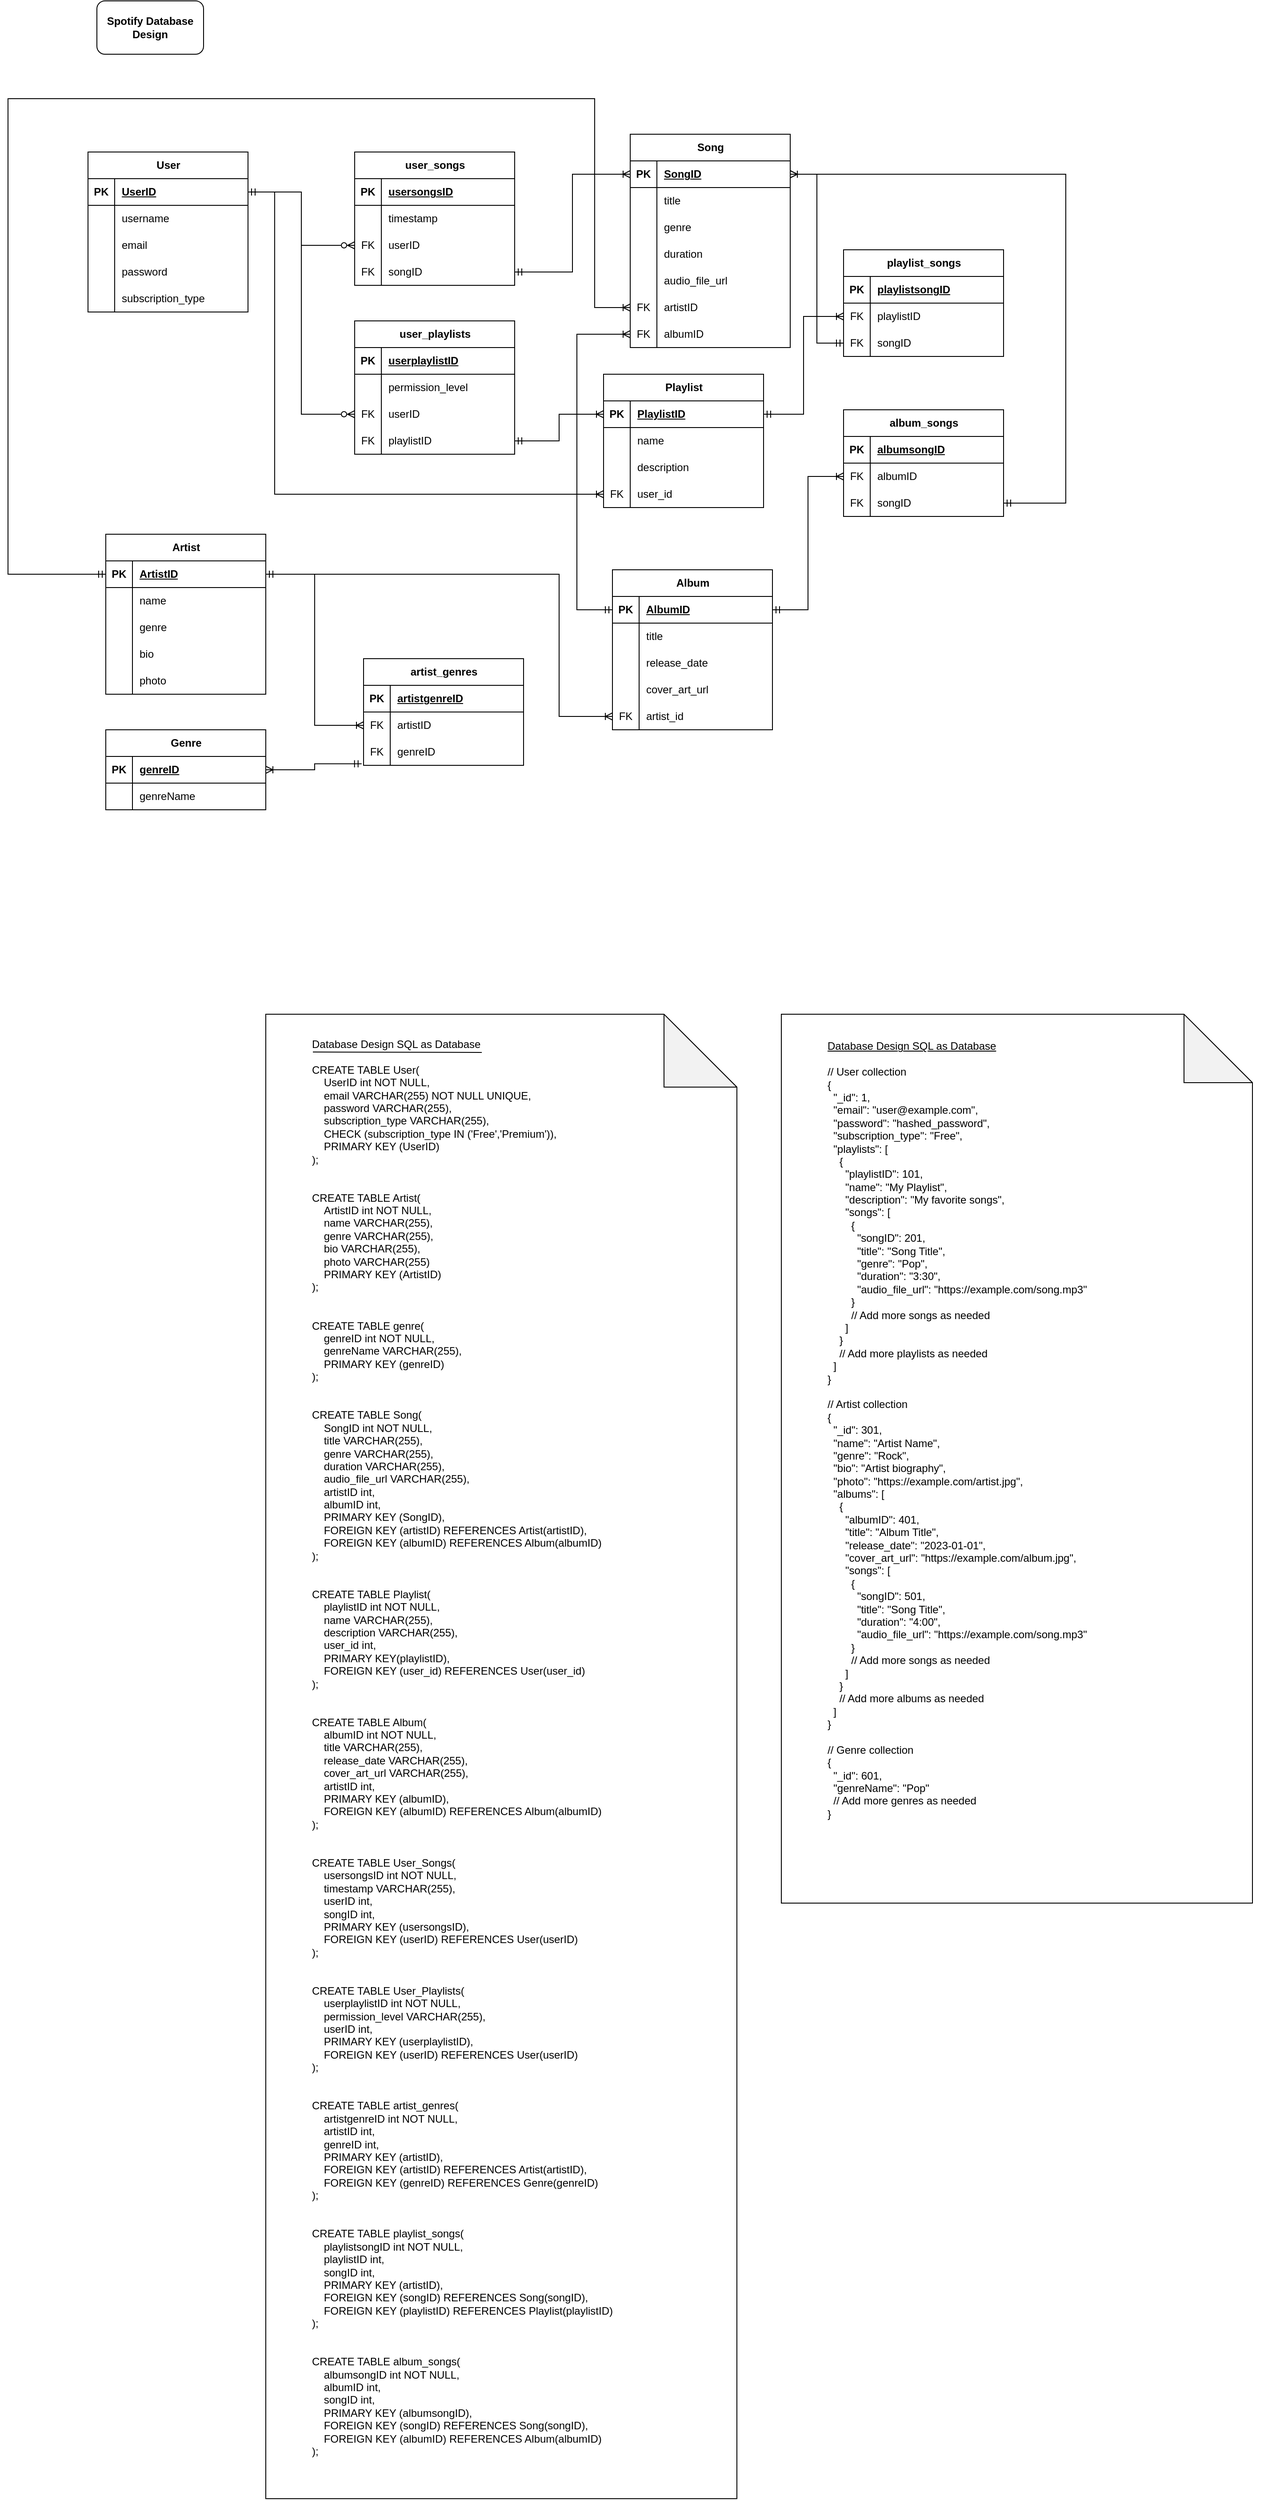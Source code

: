 <mxfile version="22.1.11" type="github">
  <diagram name="Page-1" id="OrWFvQ6UOOr_lnKIEQu-">
    <mxGraphModel dx="2068" dy="1618" grid="1" gridSize="10" guides="1" tooltips="1" connect="1" arrows="1" fold="1" page="1" pageScale="1" pageWidth="850" pageHeight="1100" math="0" shadow="0">
      <root>
        <mxCell id="0" />
        <mxCell id="1" parent="0" />
        <mxCell id="JVFcnxBrBhBk1abQde2z-1" value="&lt;b&gt;Spotify Database Design&lt;/b&gt;" style="rounded=1;whiteSpace=wrap;html=1;" parent="1" vertex="1">
          <mxGeometry x="30" y="-70" width="120" height="60" as="geometry" />
        </mxCell>
        <mxCell id="JVFcnxBrBhBk1abQde2z-2" value="Playlist" style="shape=table;startSize=30;container=1;collapsible=1;childLayout=tableLayout;fixedRows=1;rowLines=0;fontStyle=1;align=center;resizeLast=1;html=1;" parent="1" vertex="1">
          <mxGeometry x="600" y="350" width="180" height="150" as="geometry" />
        </mxCell>
        <mxCell id="JVFcnxBrBhBk1abQde2z-3" value="" style="shape=tableRow;horizontal=0;startSize=0;swimlaneHead=0;swimlaneBody=0;fillColor=none;collapsible=0;dropTarget=0;points=[[0,0.5],[1,0.5]];portConstraint=eastwest;top=0;left=0;right=0;bottom=1;" parent="JVFcnxBrBhBk1abQde2z-2" vertex="1">
          <mxGeometry y="30" width="180" height="30" as="geometry" />
        </mxCell>
        <mxCell id="JVFcnxBrBhBk1abQde2z-4" value="PK" style="shape=partialRectangle;connectable=0;fillColor=none;top=0;left=0;bottom=0;right=0;fontStyle=1;overflow=hidden;whiteSpace=wrap;html=1;" parent="JVFcnxBrBhBk1abQde2z-3" vertex="1">
          <mxGeometry width="30" height="30" as="geometry">
            <mxRectangle width="30" height="30" as="alternateBounds" />
          </mxGeometry>
        </mxCell>
        <mxCell id="JVFcnxBrBhBk1abQde2z-5" value="PlaylistID" style="shape=partialRectangle;connectable=0;fillColor=none;top=0;left=0;bottom=0;right=0;align=left;spacingLeft=6;fontStyle=5;overflow=hidden;whiteSpace=wrap;html=1;" parent="JVFcnxBrBhBk1abQde2z-3" vertex="1">
          <mxGeometry x="30" width="150" height="30" as="geometry">
            <mxRectangle width="150" height="30" as="alternateBounds" />
          </mxGeometry>
        </mxCell>
        <mxCell id="JVFcnxBrBhBk1abQde2z-6" value="" style="shape=tableRow;horizontal=0;startSize=0;swimlaneHead=0;swimlaneBody=0;fillColor=none;collapsible=0;dropTarget=0;points=[[0,0.5],[1,0.5]];portConstraint=eastwest;top=0;left=0;right=0;bottom=0;" parent="JVFcnxBrBhBk1abQde2z-2" vertex="1">
          <mxGeometry y="60" width="180" height="30" as="geometry" />
        </mxCell>
        <mxCell id="JVFcnxBrBhBk1abQde2z-7" value="" style="shape=partialRectangle;connectable=0;fillColor=none;top=0;left=0;bottom=0;right=0;editable=1;overflow=hidden;whiteSpace=wrap;html=1;" parent="JVFcnxBrBhBk1abQde2z-6" vertex="1">
          <mxGeometry width="30" height="30" as="geometry">
            <mxRectangle width="30" height="30" as="alternateBounds" />
          </mxGeometry>
        </mxCell>
        <mxCell id="JVFcnxBrBhBk1abQde2z-8" value="name" style="shape=partialRectangle;connectable=0;fillColor=none;top=0;left=0;bottom=0;right=0;align=left;spacingLeft=6;overflow=hidden;whiteSpace=wrap;html=1;" parent="JVFcnxBrBhBk1abQde2z-6" vertex="1">
          <mxGeometry x="30" width="150" height="30" as="geometry">
            <mxRectangle width="150" height="30" as="alternateBounds" />
          </mxGeometry>
        </mxCell>
        <mxCell id="JVFcnxBrBhBk1abQde2z-9" value="" style="shape=tableRow;horizontal=0;startSize=0;swimlaneHead=0;swimlaneBody=0;fillColor=none;collapsible=0;dropTarget=0;points=[[0,0.5],[1,0.5]];portConstraint=eastwest;top=0;left=0;right=0;bottom=0;" parent="JVFcnxBrBhBk1abQde2z-2" vertex="1">
          <mxGeometry y="90" width="180" height="30" as="geometry" />
        </mxCell>
        <mxCell id="JVFcnxBrBhBk1abQde2z-10" value="" style="shape=partialRectangle;connectable=0;fillColor=none;top=0;left=0;bottom=0;right=0;editable=1;overflow=hidden;whiteSpace=wrap;html=1;" parent="JVFcnxBrBhBk1abQde2z-9" vertex="1">
          <mxGeometry width="30" height="30" as="geometry">
            <mxRectangle width="30" height="30" as="alternateBounds" />
          </mxGeometry>
        </mxCell>
        <mxCell id="JVFcnxBrBhBk1abQde2z-11" value="description" style="shape=partialRectangle;connectable=0;fillColor=none;top=0;left=0;bottom=0;right=0;align=left;spacingLeft=6;overflow=hidden;whiteSpace=wrap;html=1;" parent="JVFcnxBrBhBk1abQde2z-9" vertex="1">
          <mxGeometry x="30" width="150" height="30" as="geometry">
            <mxRectangle width="150" height="30" as="alternateBounds" />
          </mxGeometry>
        </mxCell>
        <mxCell id="JVFcnxBrBhBk1abQde2z-12" value="" style="shape=tableRow;horizontal=0;startSize=0;swimlaneHead=0;swimlaneBody=0;fillColor=none;collapsible=0;dropTarget=0;points=[[0,0.5],[1,0.5]];portConstraint=eastwest;top=0;left=0;right=0;bottom=0;" parent="JVFcnxBrBhBk1abQde2z-2" vertex="1">
          <mxGeometry y="120" width="180" height="30" as="geometry" />
        </mxCell>
        <mxCell id="JVFcnxBrBhBk1abQde2z-13" value="FK" style="shape=partialRectangle;connectable=0;fillColor=none;top=0;left=0;bottom=0;right=0;editable=1;overflow=hidden;whiteSpace=wrap;html=1;" parent="JVFcnxBrBhBk1abQde2z-12" vertex="1">
          <mxGeometry width="30" height="30" as="geometry">
            <mxRectangle width="30" height="30" as="alternateBounds" />
          </mxGeometry>
        </mxCell>
        <mxCell id="JVFcnxBrBhBk1abQde2z-14" value="user_id" style="shape=partialRectangle;connectable=0;fillColor=none;top=0;left=0;bottom=0;right=0;align=left;spacingLeft=6;overflow=hidden;whiteSpace=wrap;html=1;" parent="JVFcnxBrBhBk1abQde2z-12" vertex="1">
          <mxGeometry x="30" width="150" height="30" as="geometry">
            <mxRectangle width="150" height="30" as="alternateBounds" />
          </mxGeometry>
        </mxCell>
        <mxCell id="JVFcnxBrBhBk1abQde2z-15" value="Album" style="shape=table;startSize=30;container=1;collapsible=1;childLayout=tableLayout;fixedRows=1;rowLines=0;fontStyle=1;align=center;resizeLast=1;html=1;" parent="1" vertex="1">
          <mxGeometry x="610" y="570" width="180" height="180" as="geometry" />
        </mxCell>
        <mxCell id="JVFcnxBrBhBk1abQde2z-16" value="" style="shape=tableRow;horizontal=0;startSize=0;swimlaneHead=0;swimlaneBody=0;fillColor=none;collapsible=0;dropTarget=0;points=[[0,0.5],[1,0.5]];portConstraint=eastwest;top=0;left=0;right=0;bottom=1;" parent="JVFcnxBrBhBk1abQde2z-15" vertex="1">
          <mxGeometry y="30" width="180" height="30" as="geometry" />
        </mxCell>
        <mxCell id="JVFcnxBrBhBk1abQde2z-17" value="PK" style="shape=partialRectangle;connectable=0;fillColor=none;top=0;left=0;bottom=0;right=0;fontStyle=1;overflow=hidden;whiteSpace=wrap;html=1;" parent="JVFcnxBrBhBk1abQde2z-16" vertex="1">
          <mxGeometry width="30" height="30" as="geometry">
            <mxRectangle width="30" height="30" as="alternateBounds" />
          </mxGeometry>
        </mxCell>
        <mxCell id="JVFcnxBrBhBk1abQde2z-18" value="AlbumID" style="shape=partialRectangle;connectable=0;fillColor=none;top=0;left=0;bottom=0;right=0;align=left;spacingLeft=6;fontStyle=5;overflow=hidden;whiteSpace=wrap;html=1;" parent="JVFcnxBrBhBk1abQde2z-16" vertex="1">
          <mxGeometry x="30" width="150" height="30" as="geometry">
            <mxRectangle width="150" height="30" as="alternateBounds" />
          </mxGeometry>
        </mxCell>
        <mxCell id="JVFcnxBrBhBk1abQde2z-19" value="" style="shape=tableRow;horizontal=0;startSize=0;swimlaneHead=0;swimlaneBody=0;fillColor=none;collapsible=0;dropTarget=0;points=[[0,0.5],[1,0.5]];portConstraint=eastwest;top=0;left=0;right=0;bottom=0;" parent="JVFcnxBrBhBk1abQde2z-15" vertex="1">
          <mxGeometry y="60" width="180" height="30" as="geometry" />
        </mxCell>
        <mxCell id="JVFcnxBrBhBk1abQde2z-20" value="" style="shape=partialRectangle;connectable=0;fillColor=none;top=0;left=0;bottom=0;right=0;editable=1;overflow=hidden;whiteSpace=wrap;html=1;" parent="JVFcnxBrBhBk1abQde2z-19" vertex="1">
          <mxGeometry width="30" height="30" as="geometry">
            <mxRectangle width="30" height="30" as="alternateBounds" />
          </mxGeometry>
        </mxCell>
        <mxCell id="JVFcnxBrBhBk1abQde2z-21" value="title" style="shape=partialRectangle;connectable=0;fillColor=none;top=0;left=0;bottom=0;right=0;align=left;spacingLeft=6;overflow=hidden;whiteSpace=wrap;html=1;" parent="JVFcnxBrBhBk1abQde2z-19" vertex="1">
          <mxGeometry x="30" width="150" height="30" as="geometry">
            <mxRectangle width="150" height="30" as="alternateBounds" />
          </mxGeometry>
        </mxCell>
        <mxCell id="JVFcnxBrBhBk1abQde2z-22" value="" style="shape=tableRow;horizontal=0;startSize=0;swimlaneHead=0;swimlaneBody=0;fillColor=none;collapsible=0;dropTarget=0;points=[[0,0.5],[1,0.5]];portConstraint=eastwest;top=0;left=0;right=0;bottom=0;" parent="JVFcnxBrBhBk1abQde2z-15" vertex="1">
          <mxGeometry y="90" width="180" height="30" as="geometry" />
        </mxCell>
        <mxCell id="JVFcnxBrBhBk1abQde2z-23" value="" style="shape=partialRectangle;connectable=0;fillColor=none;top=0;left=0;bottom=0;right=0;editable=1;overflow=hidden;whiteSpace=wrap;html=1;" parent="JVFcnxBrBhBk1abQde2z-22" vertex="1">
          <mxGeometry width="30" height="30" as="geometry">
            <mxRectangle width="30" height="30" as="alternateBounds" />
          </mxGeometry>
        </mxCell>
        <mxCell id="JVFcnxBrBhBk1abQde2z-24" value="release_date" style="shape=partialRectangle;connectable=0;fillColor=none;top=0;left=0;bottom=0;right=0;align=left;spacingLeft=6;overflow=hidden;whiteSpace=wrap;html=1;" parent="JVFcnxBrBhBk1abQde2z-22" vertex="1">
          <mxGeometry x="30" width="150" height="30" as="geometry">
            <mxRectangle width="150" height="30" as="alternateBounds" />
          </mxGeometry>
        </mxCell>
        <mxCell id="JVFcnxBrBhBk1abQde2z-25" value="" style="shape=tableRow;horizontal=0;startSize=0;swimlaneHead=0;swimlaneBody=0;fillColor=none;collapsible=0;dropTarget=0;points=[[0,0.5],[1,0.5]];portConstraint=eastwest;top=0;left=0;right=0;bottom=0;" parent="JVFcnxBrBhBk1abQde2z-15" vertex="1">
          <mxGeometry y="120" width="180" height="30" as="geometry" />
        </mxCell>
        <mxCell id="JVFcnxBrBhBk1abQde2z-26" value="" style="shape=partialRectangle;connectable=0;fillColor=none;top=0;left=0;bottom=0;right=0;editable=1;overflow=hidden;whiteSpace=wrap;html=1;" parent="JVFcnxBrBhBk1abQde2z-25" vertex="1">
          <mxGeometry width="30" height="30" as="geometry">
            <mxRectangle width="30" height="30" as="alternateBounds" />
          </mxGeometry>
        </mxCell>
        <mxCell id="JVFcnxBrBhBk1abQde2z-27" value="cover_art_url" style="shape=partialRectangle;connectable=0;fillColor=none;top=0;left=0;bottom=0;right=0;align=left;spacingLeft=6;overflow=hidden;whiteSpace=wrap;html=1;" parent="JVFcnxBrBhBk1abQde2z-25" vertex="1">
          <mxGeometry x="30" width="150" height="30" as="geometry">
            <mxRectangle width="150" height="30" as="alternateBounds" />
          </mxGeometry>
        </mxCell>
        <mxCell id="JVFcnxBrBhBk1abQde2z-86" value="" style="shape=tableRow;horizontal=0;startSize=0;swimlaneHead=0;swimlaneBody=0;fillColor=none;collapsible=0;dropTarget=0;points=[[0,0.5],[1,0.5]];portConstraint=eastwest;top=0;left=0;right=0;bottom=0;" parent="JVFcnxBrBhBk1abQde2z-15" vertex="1">
          <mxGeometry y="150" width="180" height="30" as="geometry" />
        </mxCell>
        <mxCell id="JVFcnxBrBhBk1abQde2z-87" value="FK" style="shape=partialRectangle;connectable=0;fillColor=none;top=0;left=0;bottom=0;right=0;editable=1;overflow=hidden;whiteSpace=wrap;html=1;" parent="JVFcnxBrBhBk1abQde2z-86" vertex="1">
          <mxGeometry width="30" height="30" as="geometry">
            <mxRectangle width="30" height="30" as="alternateBounds" />
          </mxGeometry>
        </mxCell>
        <mxCell id="JVFcnxBrBhBk1abQde2z-88" value="artist_id" style="shape=partialRectangle;connectable=0;fillColor=none;top=0;left=0;bottom=0;right=0;align=left;spacingLeft=6;overflow=hidden;whiteSpace=wrap;html=1;" parent="JVFcnxBrBhBk1abQde2z-86" vertex="1">
          <mxGeometry x="30" width="150" height="30" as="geometry">
            <mxRectangle width="150" height="30" as="alternateBounds" />
          </mxGeometry>
        </mxCell>
        <mxCell id="JVFcnxBrBhBk1abQde2z-28" value="Artist" style="shape=table;startSize=30;container=1;collapsible=1;childLayout=tableLayout;fixedRows=1;rowLines=0;fontStyle=1;align=center;resizeLast=1;html=1;" parent="1" vertex="1">
          <mxGeometry x="40" y="530" width="180" height="180" as="geometry" />
        </mxCell>
        <mxCell id="JVFcnxBrBhBk1abQde2z-29" value="" style="shape=tableRow;horizontal=0;startSize=0;swimlaneHead=0;swimlaneBody=0;fillColor=none;collapsible=0;dropTarget=0;points=[[0,0.5],[1,0.5]];portConstraint=eastwest;top=0;left=0;right=0;bottom=1;" parent="JVFcnxBrBhBk1abQde2z-28" vertex="1">
          <mxGeometry y="30" width="180" height="30" as="geometry" />
        </mxCell>
        <mxCell id="JVFcnxBrBhBk1abQde2z-30" value="PK" style="shape=partialRectangle;connectable=0;fillColor=none;top=0;left=0;bottom=0;right=0;fontStyle=1;overflow=hidden;whiteSpace=wrap;html=1;" parent="JVFcnxBrBhBk1abQde2z-29" vertex="1">
          <mxGeometry width="30" height="30" as="geometry">
            <mxRectangle width="30" height="30" as="alternateBounds" />
          </mxGeometry>
        </mxCell>
        <mxCell id="JVFcnxBrBhBk1abQde2z-31" value="ArtistID" style="shape=partialRectangle;connectable=0;fillColor=none;top=0;left=0;bottom=0;right=0;align=left;spacingLeft=6;fontStyle=5;overflow=hidden;whiteSpace=wrap;html=1;" parent="JVFcnxBrBhBk1abQde2z-29" vertex="1">
          <mxGeometry x="30" width="150" height="30" as="geometry">
            <mxRectangle width="150" height="30" as="alternateBounds" />
          </mxGeometry>
        </mxCell>
        <mxCell id="JVFcnxBrBhBk1abQde2z-32" value="" style="shape=tableRow;horizontal=0;startSize=0;swimlaneHead=0;swimlaneBody=0;fillColor=none;collapsible=0;dropTarget=0;points=[[0,0.5],[1,0.5]];portConstraint=eastwest;top=0;left=0;right=0;bottom=0;" parent="JVFcnxBrBhBk1abQde2z-28" vertex="1">
          <mxGeometry y="60" width="180" height="30" as="geometry" />
        </mxCell>
        <mxCell id="JVFcnxBrBhBk1abQde2z-33" value="" style="shape=partialRectangle;connectable=0;fillColor=none;top=0;left=0;bottom=0;right=0;editable=1;overflow=hidden;whiteSpace=wrap;html=1;" parent="JVFcnxBrBhBk1abQde2z-32" vertex="1">
          <mxGeometry width="30" height="30" as="geometry">
            <mxRectangle width="30" height="30" as="alternateBounds" />
          </mxGeometry>
        </mxCell>
        <mxCell id="JVFcnxBrBhBk1abQde2z-34" value="name" style="shape=partialRectangle;connectable=0;fillColor=none;top=0;left=0;bottom=0;right=0;align=left;spacingLeft=6;overflow=hidden;whiteSpace=wrap;html=1;" parent="JVFcnxBrBhBk1abQde2z-32" vertex="1">
          <mxGeometry x="30" width="150" height="30" as="geometry">
            <mxRectangle width="150" height="30" as="alternateBounds" />
          </mxGeometry>
        </mxCell>
        <mxCell id="JVFcnxBrBhBk1abQde2z-35" value="" style="shape=tableRow;horizontal=0;startSize=0;swimlaneHead=0;swimlaneBody=0;fillColor=none;collapsible=0;dropTarget=0;points=[[0,0.5],[1,0.5]];portConstraint=eastwest;top=0;left=0;right=0;bottom=0;" parent="JVFcnxBrBhBk1abQde2z-28" vertex="1">
          <mxGeometry y="90" width="180" height="30" as="geometry" />
        </mxCell>
        <mxCell id="JVFcnxBrBhBk1abQde2z-36" value="" style="shape=partialRectangle;connectable=0;fillColor=none;top=0;left=0;bottom=0;right=0;editable=1;overflow=hidden;whiteSpace=wrap;html=1;" parent="JVFcnxBrBhBk1abQde2z-35" vertex="1">
          <mxGeometry width="30" height="30" as="geometry">
            <mxRectangle width="30" height="30" as="alternateBounds" />
          </mxGeometry>
        </mxCell>
        <mxCell id="JVFcnxBrBhBk1abQde2z-37" value="genre" style="shape=partialRectangle;connectable=0;fillColor=none;top=0;left=0;bottom=0;right=0;align=left;spacingLeft=6;overflow=hidden;whiteSpace=wrap;html=1;" parent="JVFcnxBrBhBk1abQde2z-35" vertex="1">
          <mxGeometry x="30" width="150" height="30" as="geometry">
            <mxRectangle width="150" height="30" as="alternateBounds" />
          </mxGeometry>
        </mxCell>
        <mxCell id="JVFcnxBrBhBk1abQde2z-38" value="" style="shape=tableRow;horizontal=0;startSize=0;swimlaneHead=0;swimlaneBody=0;fillColor=none;collapsible=0;dropTarget=0;points=[[0,0.5],[1,0.5]];portConstraint=eastwest;top=0;left=0;right=0;bottom=0;" parent="JVFcnxBrBhBk1abQde2z-28" vertex="1">
          <mxGeometry y="120" width="180" height="30" as="geometry" />
        </mxCell>
        <mxCell id="JVFcnxBrBhBk1abQde2z-39" value="" style="shape=partialRectangle;connectable=0;fillColor=none;top=0;left=0;bottom=0;right=0;editable=1;overflow=hidden;whiteSpace=wrap;html=1;" parent="JVFcnxBrBhBk1abQde2z-38" vertex="1">
          <mxGeometry width="30" height="30" as="geometry">
            <mxRectangle width="30" height="30" as="alternateBounds" />
          </mxGeometry>
        </mxCell>
        <mxCell id="JVFcnxBrBhBk1abQde2z-40" value="bio" style="shape=partialRectangle;connectable=0;fillColor=none;top=0;left=0;bottom=0;right=0;align=left;spacingLeft=6;overflow=hidden;whiteSpace=wrap;html=1;" parent="JVFcnxBrBhBk1abQde2z-38" vertex="1">
          <mxGeometry x="30" width="150" height="30" as="geometry">
            <mxRectangle width="150" height="30" as="alternateBounds" />
          </mxGeometry>
        </mxCell>
        <mxCell id="JVFcnxBrBhBk1abQde2z-71" value="" style="shape=tableRow;horizontal=0;startSize=0;swimlaneHead=0;swimlaneBody=0;fillColor=none;collapsible=0;dropTarget=0;points=[[0,0.5],[1,0.5]];portConstraint=eastwest;top=0;left=0;right=0;bottom=0;" parent="JVFcnxBrBhBk1abQde2z-28" vertex="1">
          <mxGeometry y="150" width="180" height="30" as="geometry" />
        </mxCell>
        <mxCell id="JVFcnxBrBhBk1abQde2z-72" value="" style="shape=partialRectangle;connectable=0;fillColor=none;top=0;left=0;bottom=0;right=0;editable=1;overflow=hidden;whiteSpace=wrap;html=1;" parent="JVFcnxBrBhBk1abQde2z-71" vertex="1">
          <mxGeometry width="30" height="30" as="geometry">
            <mxRectangle width="30" height="30" as="alternateBounds" />
          </mxGeometry>
        </mxCell>
        <mxCell id="JVFcnxBrBhBk1abQde2z-73" value="photo" style="shape=partialRectangle;connectable=0;fillColor=none;top=0;left=0;bottom=0;right=0;align=left;spacingLeft=6;overflow=hidden;whiteSpace=wrap;html=1;" parent="JVFcnxBrBhBk1abQde2z-71" vertex="1">
          <mxGeometry x="30" width="150" height="30" as="geometry">
            <mxRectangle width="150" height="30" as="alternateBounds" />
          </mxGeometry>
        </mxCell>
        <mxCell id="JVFcnxBrBhBk1abQde2z-41" value="Song" style="shape=table;startSize=30;container=1;collapsible=1;childLayout=tableLayout;fixedRows=1;rowLines=0;fontStyle=1;align=center;resizeLast=1;html=1;" parent="1" vertex="1">
          <mxGeometry x="630" y="80" width="180" height="240" as="geometry" />
        </mxCell>
        <mxCell id="JVFcnxBrBhBk1abQde2z-42" value="" style="shape=tableRow;horizontal=0;startSize=0;swimlaneHead=0;swimlaneBody=0;fillColor=none;collapsible=0;dropTarget=0;points=[[0,0.5],[1,0.5]];portConstraint=eastwest;top=0;left=0;right=0;bottom=1;" parent="JVFcnxBrBhBk1abQde2z-41" vertex="1">
          <mxGeometry y="30" width="180" height="30" as="geometry" />
        </mxCell>
        <mxCell id="JVFcnxBrBhBk1abQde2z-43" value="PK" style="shape=partialRectangle;connectable=0;fillColor=none;top=0;left=0;bottom=0;right=0;fontStyle=1;overflow=hidden;whiteSpace=wrap;html=1;" parent="JVFcnxBrBhBk1abQde2z-42" vertex="1">
          <mxGeometry width="30" height="30" as="geometry">
            <mxRectangle width="30" height="30" as="alternateBounds" />
          </mxGeometry>
        </mxCell>
        <mxCell id="JVFcnxBrBhBk1abQde2z-44" value="SongID" style="shape=partialRectangle;connectable=0;fillColor=none;top=0;left=0;bottom=0;right=0;align=left;spacingLeft=6;fontStyle=5;overflow=hidden;whiteSpace=wrap;html=1;" parent="JVFcnxBrBhBk1abQde2z-42" vertex="1">
          <mxGeometry x="30" width="150" height="30" as="geometry">
            <mxRectangle width="150" height="30" as="alternateBounds" />
          </mxGeometry>
        </mxCell>
        <mxCell id="JVFcnxBrBhBk1abQde2z-45" value="" style="shape=tableRow;horizontal=0;startSize=0;swimlaneHead=0;swimlaneBody=0;fillColor=none;collapsible=0;dropTarget=0;points=[[0,0.5],[1,0.5]];portConstraint=eastwest;top=0;left=0;right=0;bottom=0;" parent="JVFcnxBrBhBk1abQde2z-41" vertex="1">
          <mxGeometry y="60" width="180" height="30" as="geometry" />
        </mxCell>
        <mxCell id="JVFcnxBrBhBk1abQde2z-46" value="" style="shape=partialRectangle;connectable=0;fillColor=none;top=0;left=0;bottom=0;right=0;editable=1;overflow=hidden;whiteSpace=wrap;html=1;" parent="JVFcnxBrBhBk1abQde2z-45" vertex="1">
          <mxGeometry width="30" height="30" as="geometry">
            <mxRectangle width="30" height="30" as="alternateBounds" />
          </mxGeometry>
        </mxCell>
        <mxCell id="JVFcnxBrBhBk1abQde2z-47" value="title" style="shape=partialRectangle;connectable=0;fillColor=none;top=0;left=0;bottom=0;right=0;align=left;spacingLeft=6;overflow=hidden;whiteSpace=wrap;html=1;" parent="JVFcnxBrBhBk1abQde2z-45" vertex="1">
          <mxGeometry x="30" width="150" height="30" as="geometry">
            <mxRectangle width="150" height="30" as="alternateBounds" />
          </mxGeometry>
        </mxCell>
        <mxCell id="JVFcnxBrBhBk1abQde2z-74" value="" style="shape=tableRow;horizontal=0;startSize=0;swimlaneHead=0;swimlaneBody=0;fillColor=none;collapsible=0;dropTarget=0;points=[[0,0.5],[1,0.5]];portConstraint=eastwest;top=0;left=0;right=0;bottom=0;" parent="JVFcnxBrBhBk1abQde2z-41" vertex="1">
          <mxGeometry y="90" width="180" height="30" as="geometry" />
        </mxCell>
        <mxCell id="JVFcnxBrBhBk1abQde2z-75" value="" style="shape=partialRectangle;connectable=0;fillColor=none;top=0;left=0;bottom=0;right=0;editable=1;overflow=hidden;whiteSpace=wrap;html=1;" parent="JVFcnxBrBhBk1abQde2z-74" vertex="1">
          <mxGeometry width="30" height="30" as="geometry">
            <mxRectangle width="30" height="30" as="alternateBounds" />
          </mxGeometry>
        </mxCell>
        <mxCell id="JVFcnxBrBhBk1abQde2z-76" value="genre" style="shape=partialRectangle;connectable=0;fillColor=none;top=0;left=0;bottom=0;right=0;align=left;spacingLeft=6;overflow=hidden;whiteSpace=wrap;html=1;" parent="JVFcnxBrBhBk1abQde2z-74" vertex="1">
          <mxGeometry x="30" width="150" height="30" as="geometry">
            <mxRectangle width="150" height="30" as="alternateBounds" />
          </mxGeometry>
        </mxCell>
        <mxCell id="JVFcnxBrBhBk1abQde2z-77" value="" style="shape=tableRow;horizontal=0;startSize=0;swimlaneHead=0;swimlaneBody=0;fillColor=none;collapsible=0;dropTarget=0;points=[[0,0.5],[1,0.5]];portConstraint=eastwest;top=0;left=0;right=0;bottom=0;" parent="JVFcnxBrBhBk1abQde2z-41" vertex="1">
          <mxGeometry y="120" width="180" height="30" as="geometry" />
        </mxCell>
        <mxCell id="JVFcnxBrBhBk1abQde2z-78" value="" style="shape=partialRectangle;connectable=0;fillColor=none;top=0;left=0;bottom=0;right=0;editable=1;overflow=hidden;whiteSpace=wrap;html=1;" parent="JVFcnxBrBhBk1abQde2z-77" vertex="1">
          <mxGeometry width="30" height="30" as="geometry">
            <mxRectangle width="30" height="30" as="alternateBounds" />
          </mxGeometry>
        </mxCell>
        <mxCell id="JVFcnxBrBhBk1abQde2z-79" value="duration" style="shape=partialRectangle;connectable=0;fillColor=none;top=0;left=0;bottom=0;right=0;align=left;spacingLeft=6;overflow=hidden;whiteSpace=wrap;html=1;" parent="JVFcnxBrBhBk1abQde2z-77" vertex="1">
          <mxGeometry x="30" width="150" height="30" as="geometry">
            <mxRectangle width="150" height="30" as="alternateBounds" />
          </mxGeometry>
        </mxCell>
        <mxCell id="JVFcnxBrBhBk1abQde2z-80" value="" style="shape=tableRow;horizontal=0;startSize=0;swimlaneHead=0;swimlaneBody=0;fillColor=none;collapsible=0;dropTarget=0;points=[[0,0.5],[1,0.5]];portConstraint=eastwest;top=0;left=0;right=0;bottom=0;" parent="JVFcnxBrBhBk1abQde2z-41" vertex="1">
          <mxGeometry y="150" width="180" height="30" as="geometry" />
        </mxCell>
        <mxCell id="JVFcnxBrBhBk1abQde2z-81" value="" style="shape=partialRectangle;connectable=0;fillColor=none;top=0;left=0;bottom=0;right=0;editable=1;overflow=hidden;whiteSpace=wrap;html=1;" parent="JVFcnxBrBhBk1abQde2z-80" vertex="1">
          <mxGeometry width="30" height="30" as="geometry">
            <mxRectangle width="30" height="30" as="alternateBounds" />
          </mxGeometry>
        </mxCell>
        <mxCell id="JVFcnxBrBhBk1abQde2z-82" value="audio_file_url" style="shape=partialRectangle;connectable=0;fillColor=none;top=0;left=0;bottom=0;right=0;align=left;spacingLeft=6;overflow=hidden;whiteSpace=wrap;html=1;" parent="JVFcnxBrBhBk1abQde2z-80" vertex="1">
          <mxGeometry x="30" width="150" height="30" as="geometry">
            <mxRectangle width="150" height="30" as="alternateBounds" />
          </mxGeometry>
        </mxCell>
        <mxCell id="JVFcnxBrBhBk1abQde2z-48" value="" style="shape=tableRow;horizontal=0;startSize=0;swimlaneHead=0;swimlaneBody=0;fillColor=none;collapsible=0;dropTarget=0;points=[[0,0.5],[1,0.5]];portConstraint=eastwest;top=0;left=0;right=0;bottom=0;" parent="JVFcnxBrBhBk1abQde2z-41" vertex="1">
          <mxGeometry y="180" width="180" height="30" as="geometry" />
        </mxCell>
        <mxCell id="JVFcnxBrBhBk1abQde2z-49" value="FK" style="shape=partialRectangle;connectable=0;fillColor=none;top=0;left=0;bottom=0;right=0;editable=1;overflow=hidden;whiteSpace=wrap;html=1;" parent="JVFcnxBrBhBk1abQde2z-48" vertex="1">
          <mxGeometry width="30" height="30" as="geometry">
            <mxRectangle width="30" height="30" as="alternateBounds" />
          </mxGeometry>
        </mxCell>
        <mxCell id="JVFcnxBrBhBk1abQde2z-50" value="artistID" style="shape=partialRectangle;connectable=0;fillColor=none;top=0;left=0;bottom=0;right=0;align=left;spacingLeft=6;overflow=hidden;whiteSpace=wrap;html=1;" parent="JVFcnxBrBhBk1abQde2z-48" vertex="1">
          <mxGeometry x="30" width="150" height="30" as="geometry">
            <mxRectangle width="150" height="30" as="alternateBounds" />
          </mxGeometry>
        </mxCell>
        <mxCell id="JVFcnxBrBhBk1abQde2z-51" value="" style="shape=tableRow;horizontal=0;startSize=0;swimlaneHead=0;swimlaneBody=0;fillColor=none;collapsible=0;dropTarget=0;points=[[0,0.5],[1,0.5]];portConstraint=eastwest;top=0;left=0;right=0;bottom=0;" parent="JVFcnxBrBhBk1abQde2z-41" vertex="1">
          <mxGeometry y="210" width="180" height="30" as="geometry" />
        </mxCell>
        <mxCell id="JVFcnxBrBhBk1abQde2z-52" value="FK" style="shape=partialRectangle;connectable=0;fillColor=none;top=0;left=0;bottom=0;right=0;editable=1;overflow=hidden;whiteSpace=wrap;html=1;" parent="JVFcnxBrBhBk1abQde2z-51" vertex="1">
          <mxGeometry width="30" height="30" as="geometry">
            <mxRectangle width="30" height="30" as="alternateBounds" />
          </mxGeometry>
        </mxCell>
        <mxCell id="JVFcnxBrBhBk1abQde2z-53" value="albumID" style="shape=partialRectangle;connectable=0;fillColor=none;top=0;left=0;bottom=0;right=0;align=left;spacingLeft=6;overflow=hidden;whiteSpace=wrap;html=1;" parent="JVFcnxBrBhBk1abQde2z-51" vertex="1">
          <mxGeometry x="30" width="150" height="30" as="geometry">
            <mxRectangle width="150" height="30" as="alternateBounds" />
          </mxGeometry>
        </mxCell>
        <mxCell id="JVFcnxBrBhBk1abQde2z-54" value="User" style="shape=table;startSize=30;container=1;collapsible=1;childLayout=tableLayout;fixedRows=1;rowLines=0;fontStyle=1;align=center;resizeLast=1;html=1;" parent="1" vertex="1">
          <mxGeometry x="20" y="100" width="180" height="180" as="geometry" />
        </mxCell>
        <mxCell id="JVFcnxBrBhBk1abQde2z-55" value="" style="shape=tableRow;horizontal=0;startSize=0;swimlaneHead=0;swimlaneBody=0;fillColor=none;collapsible=0;dropTarget=0;points=[[0,0.5],[1,0.5]];portConstraint=eastwest;top=0;left=0;right=0;bottom=1;" parent="JVFcnxBrBhBk1abQde2z-54" vertex="1">
          <mxGeometry y="30" width="180" height="30" as="geometry" />
        </mxCell>
        <mxCell id="JVFcnxBrBhBk1abQde2z-56" value="PK" style="shape=partialRectangle;connectable=0;fillColor=none;top=0;left=0;bottom=0;right=0;fontStyle=1;overflow=hidden;whiteSpace=wrap;html=1;" parent="JVFcnxBrBhBk1abQde2z-55" vertex="1">
          <mxGeometry width="30" height="30" as="geometry">
            <mxRectangle width="30" height="30" as="alternateBounds" />
          </mxGeometry>
        </mxCell>
        <mxCell id="JVFcnxBrBhBk1abQde2z-57" value="UserID" style="shape=partialRectangle;connectable=0;fillColor=none;top=0;left=0;bottom=0;right=0;align=left;spacingLeft=6;fontStyle=5;overflow=hidden;whiteSpace=wrap;html=1;" parent="JVFcnxBrBhBk1abQde2z-55" vertex="1">
          <mxGeometry x="30" width="150" height="30" as="geometry">
            <mxRectangle width="150" height="30" as="alternateBounds" />
          </mxGeometry>
        </mxCell>
        <mxCell id="JVFcnxBrBhBk1abQde2z-58" value="" style="shape=tableRow;horizontal=0;startSize=0;swimlaneHead=0;swimlaneBody=0;fillColor=none;collapsible=0;dropTarget=0;points=[[0,0.5],[1,0.5]];portConstraint=eastwest;top=0;left=0;right=0;bottom=0;" parent="JVFcnxBrBhBk1abQde2z-54" vertex="1">
          <mxGeometry y="60" width="180" height="30" as="geometry" />
        </mxCell>
        <mxCell id="JVFcnxBrBhBk1abQde2z-59" value="" style="shape=partialRectangle;connectable=0;fillColor=none;top=0;left=0;bottom=0;right=0;editable=1;overflow=hidden;whiteSpace=wrap;html=1;" parent="JVFcnxBrBhBk1abQde2z-58" vertex="1">
          <mxGeometry width="30" height="30" as="geometry">
            <mxRectangle width="30" height="30" as="alternateBounds" />
          </mxGeometry>
        </mxCell>
        <mxCell id="JVFcnxBrBhBk1abQde2z-60" value="username" style="shape=partialRectangle;connectable=0;fillColor=none;top=0;left=0;bottom=0;right=0;align=left;spacingLeft=6;overflow=hidden;whiteSpace=wrap;html=1;" parent="JVFcnxBrBhBk1abQde2z-58" vertex="1">
          <mxGeometry x="30" width="150" height="30" as="geometry">
            <mxRectangle width="150" height="30" as="alternateBounds" />
          </mxGeometry>
        </mxCell>
        <mxCell id="JVFcnxBrBhBk1abQde2z-61" value="" style="shape=tableRow;horizontal=0;startSize=0;swimlaneHead=0;swimlaneBody=0;fillColor=none;collapsible=0;dropTarget=0;points=[[0,0.5],[1,0.5]];portConstraint=eastwest;top=0;left=0;right=0;bottom=0;" parent="JVFcnxBrBhBk1abQde2z-54" vertex="1">
          <mxGeometry y="90" width="180" height="30" as="geometry" />
        </mxCell>
        <mxCell id="JVFcnxBrBhBk1abQde2z-62" value="" style="shape=partialRectangle;connectable=0;fillColor=none;top=0;left=0;bottom=0;right=0;editable=1;overflow=hidden;whiteSpace=wrap;html=1;" parent="JVFcnxBrBhBk1abQde2z-61" vertex="1">
          <mxGeometry width="30" height="30" as="geometry">
            <mxRectangle width="30" height="30" as="alternateBounds" />
          </mxGeometry>
        </mxCell>
        <mxCell id="JVFcnxBrBhBk1abQde2z-63" value="email" style="shape=partialRectangle;connectable=0;fillColor=none;top=0;left=0;bottom=0;right=0;align=left;spacingLeft=6;overflow=hidden;whiteSpace=wrap;html=1;" parent="JVFcnxBrBhBk1abQde2z-61" vertex="1">
          <mxGeometry x="30" width="150" height="30" as="geometry">
            <mxRectangle width="150" height="30" as="alternateBounds" />
          </mxGeometry>
        </mxCell>
        <mxCell id="JVFcnxBrBhBk1abQde2z-64" value="" style="shape=tableRow;horizontal=0;startSize=0;swimlaneHead=0;swimlaneBody=0;fillColor=none;collapsible=0;dropTarget=0;points=[[0,0.5],[1,0.5]];portConstraint=eastwest;top=0;left=0;right=0;bottom=0;" parent="JVFcnxBrBhBk1abQde2z-54" vertex="1">
          <mxGeometry y="120" width="180" height="30" as="geometry" />
        </mxCell>
        <mxCell id="JVFcnxBrBhBk1abQde2z-65" value="" style="shape=partialRectangle;connectable=0;fillColor=none;top=0;left=0;bottom=0;right=0;editable=1;overflow=hidden;whiteSpace=wrap;html=1;" parent="JVFcnxBrBhBk1abQde2z-64" vertex="1">
          <mxGeometry width="30" height="30" as="geometry">
            <mxRectangle width="30" height="30" as="alternateBounds" />
          </mxGeometry>
        </mxCell>
        <mxCell id="JVFcnxBrBhBk1abQde2z-66" value="password" style="shape=partialRectangle;connectable=0;fillColor=none;top=0;left=0;bottom=0;right=0;align=left;spacingLeft=6;overflow=hidden;whiteSpace=wrap;html=1;" parent="JVFcnxBrBhBk1abQde2z-64" vertex="1">
          <mxGeometry x="30" width="150" height="30" as="geometry">
            <mxRectangle width="150" height="30" as="alternateBounds" />
          </mxGeometry>
        </mxCell>
        <mxCell id="JVFcnxBrBhBk1abQde2z-68" value="" style="shape=tableRow;horizontal=0;startSize=0;swimlaneHead=0;swimlaneBody=0;fillColor=none;collapsible=0;dropTarget=0;points=[[0,0.5],[1,0.5]];portConstraint=eastwest;top=0;left=0;right=0;bottom=0;" parent="JVFcnxBrBhBk1abQde2z-54" vertex="1">
          <mxGeometry y="150" width="180" height="30" as="geometry" />
        </mxCell>
        <mxCell id="JVFcnxBrBhBk1abQde2z-69" value="" style="shape=partialRectangle;connectable=0;fillColor=none;top=0;left=0;bottom=0;right=0;editable=1;overflow=hidden;whiteSpace=wrap;html=1;" parent="JVFcnxBrBhBk1abQde2z-68" vertex="1">
          <mxGeometry width="30" height="30" as="geometry">
            <mxRectangle width="30" height="30" as="alternateBounds" />
          </mxGeometry>
        </mxCell>
        <mxCell id="JVFcnxBrBhBk1abQde2z-70" value="subscription_type" style="shape=partialRectangle;connectable=0;fillColor=none;top=0;left=0;bottom=0;right=0;align=left;spacingLeft=6;overflow=hidden;whiteSpace=wrap;html=1;" parent="JVFcnxBrBhBk1abQde2z-68" vertex="1">
          <mxGeometry x="30" width="150" height="30" as="geometry">
            <mxRectangle width="150" height="30" as="alternateBounds" />
          </mxGeometry>
        </mxCell>
        <mxCell id="JVFcnxBrBhBk1abQde2z-94" value="album_songs" style="shape=table;startSize=30;container=1;collapsible=1;childLayout=tableLayout;fixedRows=1;rowLines=0;fontStyle=1;align=center;resizeLast=1;html=1;" parent="1" vertex="1">
          <mxGeometry x="870" y="390" width="180" height="120" as="geometry" />
        </mxCell>
        <mxCell id="JVFcnxBrBhBk1abQde2z-95" value="" style="shape=tableRow;horizontal=0;startSize=0;swimlaneHead=0;swimlaneBody=0;fillColor=none;collapsible=0;dropTarget=0;points=[[0,0.5],[1,0.5]];portConstraint=eastwest;top=0;left=0;right=0;bottom=1;" parent="JVFcnxBrBhBk1abQde2z-94" vertex="1">
          <mxGeometry y="30" width="180" height="30" as="geometry" />
        </mxCell>
        <mxCell id="JVFcnxBrBhBk1abQde2z-96" value="PK" style="shape=partialRectangle;connectable=0;fillColor=none;top=0;left=0;bottom=0;right=0;fontStyle=1;overflow=hidden;whiteSpace=wrap;html=1;" parent="JVFcnxBrBhBk1abQde2z-95" vertex="1">
          <mxGeometry width="30" height="30" as="geometry">
            <mxRectangle width="30" height="30" as="alternateBounds" />
          </mxGeometry>
        </mxCell>
        <mxCell id="JVFcnxBrBhBk1abQde2z-97" value="albumsongID" style="shape=partialRectangle;connectable=0;fillColor=none;top=0;left=0;bottom=0;right=0;align=left;spacingLeft=6;fontStyle=5;overflow=hidden;whiteSpace=wrap;html=1;" parent="JVFcnxBrBhBk1abQde2z-95" vertex="1">
          <mxGeometry x="30" width="150" height="30" as="geometry">
            <mxRectangle width="150" height="30" as="alternateBounds" />
          </mxGeometry>
        </mxCell>
        <mxCell id="JVFcnxBrBhBk1abQde2z-98" value="" style="shape=tableRow;horizontal=0;startSize=0;swimlaneHead=0;swimlaneBody=0;fillColor=none;collapsible=0;dropTarget=0;points=[[0,0.5],[1,0.5]];portConstraint=eastwest;top=0;left=0;right=0;bottom=0;" parent="JVFcnxBrBhBk1abQde2z-94" vertex="1">
          <mxGeometry y="60" width="180" height="30" as="geometry" />
        </mxCell>
        <mxCell id="JVFcnxBrBhBk1abQde2z-99" value="FK" style="shape=partialRectangle;connectable=0;fillColor=none;top=0;left=0;bottom=0;right=0;editable=1;overflow=hidden;whiteSpace=wrap;html=1;" parent="JVFcnxBrBhBk1abQde2z-98" vertex="1">
          <mxGeometry width="30" height="30" as="geometry">
            <mxRectangle width="30" height="30" as="alternateBounds" />
          </mxGeometry>
        </mxCell>
        <mxCell id="JVFcnxBrBhBk1abQde2z-100" value="albumID" style="shape=partialRectangle;connectable=0;fillColor=none;top=0;left=0;bottom=0;right=0;align=left;spacingLeft=6;overflow=hidden;whiteSpace=wrap;html=1;" parent="JVFcnxBrBhBk1abQde2z-98" vertex="1">
          <mxGeometry x="30" width="150" height="30" as="geometry">
            <mxRectangle width="150" height="30" as="alternateBounds" />
          </mxGeometry>
        </mxCell>
        <mxCell id="JVFcnxBrBhBk1abQde2z-101" value="" style="shape=tableRow;horizontal=0;startSize=0;swimlaneHead=0;swimlaneBody=0;fillColor=none;collapsible=0;dropTarget=0;points=[[0,0.5],[1,0.5]];portConstraint=eastwest;top=0;left=0;right=0;bottom=0;" parent="JVFcnxBrBhBk1abQde2z-94" vertex="1">
          <mxGeometry y="90" width="180" height="30" as="geometry" />
        </mxCell>
        <mxCell id="JVFcnxBrBhBk1abQde2z-102" value="FK" style="shape=partialRectangle;connectable=0;fillColor=none;top=0;left=0;bottom=0;right=0;editable=1;overflow=hidden;whiteSpace=wrap;html=1;" parent="JVFcnxBrBhBk1abQde2z-101" vertex="1">
          <mxGeometry width="30" height="30" as="geometry">
            <mxRectangle width="30" height="30" as="alternateBounds" />
          </mxGeometry>
        </mxCell>
        <mxCell id="JVFcnxBrBhBk1abQde2z-103" value="songID" style="shape=partialRectangle;connectable=0;fillColor=none;top=0;left=0;bottom=0;right=0;align=left;spacingLeft=6;overflow=hidden;whiteSpace=wrap;html=1;" parent="JVFcnxBrBhBk1abQde2z-101" vertex="1">
          <mxGeometry x="30" width="150" height="30" as="geometry">
            <mxRectangle width="150" height="30" as="alternateBounds" />
          </mxGeometry>
        </mxCell>
        <mxCell id="JVFcnxBrBhBk1abQde2z-120" value="artist_genres" style="shape=table;startSize=30;container=1;collapsible=1;childLayout=tableLayout;fixedRows=1;rowLines=0;fontStyle=1;align=center;resizeLast=1;html=1;" parent="1" vertex="1">
          <mxGeometry x="330" y="670" width="180" height="120" as="geometry" />
        </mxCell>
        <mxCell id="JVFcnxBrBhBk1abQde2z-121" value="" style="shape=tableRow;horizontal=0;startSize=0;swimlaneHead=0;swimlaneBody=0;fillColor=none;collapsible=0;dropTarget=0;points=[[0,0.5],[1,0.5]];portConstraint=eastwest;top=0;left=0;right=0;bottom=1;" parent="JVFcnxBrBhBk1abQde2z-120" vertex="1">
          <mxGeometry y="30" width="180" height="30" as="geometry" />
        </mxCell>
        <mxCell id="JVFcnxBrBhBk1abQde2z-122" value="PK" style="shape=partialRectangle;connectable=0;fillColor=none;top=0;left=0;bottom=0;right=0;fontStyle=1;overflow=hidden;whiteSpace=wrap;html=1;" parent="JVFcnxBrBhBk1abQde2z-121" vertex="1">
          <mxGeometry width="30" height="30" as="geometry">
            <mxRectangle width="30" height="30" as="alternateBounds" />
          </mxGeometry>
        </mxCell>
        <mxCell id="JVFcnxBrBhBk1abQde2z-123" value="artistgenreID" style="shape=partialRectangle;connectable=0;fillColor=none;top=0;left=0;bottom=0;right=0;align=left;spacingLeft=6;fontStyle=5;overflow=hidden;whiteSpace=wrap;html=1;" parent="JVFcnxBrBhBk1abQde2z-121" vertex="1">
          <mxGeometry x="30" width="150" height="30" as="geometry">
            <mxRectangle width="150" height="30" as="alternateBounds" />
          </mxGeometry>
        </mxCell>
        <mxCell id="JVFcnxBrBhBk1abQde2z-124" value="" style="shape=tableRow;horizontal=0;startSize=0;swimlaneHead=0;swimlaneBody=0;fillColor=none;collapsible=0;dropTarget=0;points=[[0,0.5],[1,0.5]];portConstraint=eastwest;top=0;left=0;right=0;bottom=0;" parent="JVFcnxBrBhBk1abQde2z-120" vertex="1">
          <mxGeometry y="60" width="180" height="30" as="geometry" />
        </mxCell>
        <mxCell id="JVFcnxBrBhBk1abQde2z-125" value="FK" style="shape=partialRectangle;connectable=0;fillColor=none;top=0;left=0;bottom=0;right=0;editable=1;overflow=hidden;whiteSpace=wrap;html=1;" parent="JVFcnxBrBhBk1abQde2z-124" vertex="1">
          <mxGeometry width="30" height="30" as="geometry">
            <mxRectangle width="30" height="30" as="alternateBounds" />
          </mxGeometry>
        </mxCell>
        <mxCell id="JVFcnxBrBhBk1abQde2z-126" value="artistID" style="shape=partialRectangle;connectable=0;fillColor=none;top=0;left=0;bottom=0;right=0;align=left;spacingLeft=6;overflow=hidden;whiteSpace=wrap;html=1;" parent="JVFcnxBrBhBk1abQde2z-124" vertex="1">
          <mxGeometry x="30" width="150" height="30" as="geometry">
            <mxRectangle width="150" height="30" as="alternateBounds" />
          </mxGeometry>
        </mxCell>
        <mxCell id="JVFcnxBrBhBk1abQde2z-127" value="" style="shape=tableRow;horizontal=0;startSize=0;swimlaneHead=0;swimlaneBody=0;fillColor=none;collapsible=0;dropTarget=0;points=[[0,0.5],[1,0.5]];portConstraint=eastwest;top=0;left=0;right=0;bottom=0;" parent="JVFcnxBrBhBk1abQde2z-120" vertex="1">
          <mxGeometry y="90" width="180" height="30" as="geometry" />
        </mxCell>
        <mxCell id="JVFcnxBrBhBk1abQde2z-128" value="FK" style="shape=partialRectangle;connectable=0;fillColor=none;top=0;left=0;bottom=0;right=0;editable=1;overflow=hidden;whiteSpace=wrap;html=1;" parent="JVFcnxBrBhBk1abQde2z-127" vertex="1">
          <mxGeometry width="30" height="30" as="geometry">
            <mxRectangle width="30" height="30" as="alternateBounds" />
          </mxGeometry>
        </mxCell>
        <mxCell id="JVFcnxBrBhBk1abQde2z-129" value="genreID" style="shape=partialRectangle;connectable=0;fillColor=none;top=0;left=0;bottom=0;right=0;align=left;spacingLeft=6;overflow=hidden;whiteSpace=wrap;html=1;" parent="JVFcnxBrBhBk1abQde2z-127" vertex="1">
          <mxGeometry x="30" width="150" height="30" as="geometry">
            <mxRectangle width="150" height="30" as="alternateBounds" />
          </mxGeometry>
        </mxCell>
        <mxCell id="JVFcnxBrBhBk1abQde2z-133" value="playlist_songs" style="shape=table;startSize=30;container=1;collapsible=1;childLayout=tableLayout;fixedRows=1;rowLines=0;fontStyle=1;align=center;resizeLast=1;html=1;" parent="1" vertex="1">
          <mxGeometry x="870" y="210" width="180" height="120" as="geometry" />
        </mxCell>
        <mxCell id="JVFcnxBrBhBk1abQde2z-134" value="" style="shape=tableRow;horizontal=0;startSize=0;swimlaneHead=0;swimlaneBody=0;fillColor=none;collapsible=0;dropTarget=0;points=[[0,0.5],[1,0.5]];portConstraint=eastwest;top=0;left=0;right=0;bottom=1;" parent="JVFcnxBrBhBk1abQde2z-133" vertex="1">
          <mxGeometry y="30" width="180" height="30" as="geometry" />
        </mxCell>
        <mxCell id="JVFcnxBrBhBk1abQde2z-135" value="PK" style="shape=partialRectangle;connectable=0;fillColor=none;top=0;left=0;bottom=0;right=0;fontStyle=1;overflow=hidden;whiteSpace=wrap;html=1;" parent="JVFcnxBrBhBk1abQde2z-134" vertex="1">
          <mxGeometry width="30" height="30" as="geometry">
            <mxRectangle width="30" height="30" as="alternateBounds" />
          </mxGeometry>
        </mxCell>
        <mxCell id="JVFcnxBrBhBk1abQde2z-136" value="playlistsongID" style="shape=partialRectangle;connectable=0;fillColor=none;top=0;left=0;bottom=0;right=0;align=left;spacingLeft=6;fontStyle=5;overflow=hidden;whiteSpace=wrap;html=1;" parent="JVFcnxBrBhBk1abQde2z-134" vertex="1">
          <mxGeometry x="30" width="150" height="30" as="geometry">
            <mxRectangle width="150" height="30" as="alternateBounds" />
          </mxGeometry>
        </mxCell>
        <mxCell id="JVFcnxBrBhBk1abQde2z-137" value="" style="shape=tableRow;horizontal=0;startSize=0;swimlaneHead=0;swimlaneBody=0;fillColor=none;collapsible=0;dropTarget=0;points=[[0,0.5],[1,0.5]];portConstraint=eastwest;top=0;left=0;right=0;bottom=0;" parent="JVFcnxBrBhBk1abQde2z-133" vertex="1">
          <mxGeometry y="60" width="180" height="30" as="geometry" />
        </mxCell>
        <mxCell id="JVFcnxBrBhBk1abQde2z-138" value="FK" style="shape=partialRectangle;connectable=0;fillColor=none;top=0;left=0;bottom=0;right=0;editable=1;overflow=hidden;whiteSpace=wrap;html=1;" parent="JVFcnxBrBhBk1abQde2z-137" vertex="1">
          <mxGeometry width="30" height="30" as="geometry">
            <mxRectangle width="30" height="30" as="alternateBounds" />
          </mxGeometry>
        </mxCell>
        <mxCell id="JVFcnxBrBhBk1abQde2z-139" value="playlistID" style="shape=partialRectangle;connectable=0;fillColor=none;top=0;left=0;bottom=0;right=0;align=left;spacingLeft=6;overflow=hidden;whiteSpace=wrap;html=1;" parent="JVFcnxBrBhBk1abQde2z-137" vertex="1">
          <mxGeometry x="30" width="150" height="30" as="geometry">
            <mxRectangle width="150" height="30" as="alternateBounds" />
          </mxGeometry>
        </mxCell>
        <mxCell id="JVFcnxBrBhBk1abQde2z-140" value="" style="shape=tableRow;horizontal=0;startSize=0;swimlaneHead=0;swimlaneBody=0;fillColor=none;collapsible=0;dropTarget=0;points=[[0,0.5],[1,0.5]];portConstraint=eastwest;top=0;left=0;right=0;bottom=0;" parent="JVFcnxBrBhBk1abQde2z-133" vertex="1">
          <mxGeometry y="90" width="180" height="30" as="geometry" />
        </mxCell>
        <mxCell id="JVFcnxBrBhBk1abQde2z-141" value="FK" style="shape=partialRectangle;connectable=0;fillColor=none;top=0;left=0;bottom=0;right=0;editable=1;overflow=hidden;whiteSpace=wrap;html=1;" parent="JVFcnxBrBhBk1abQde2z-140" vertex="1">
          <mxGeometry width="30" height="30" as="geometry">
            <mxRectangle width="30" height="30" as="alternateBounds" />
          </mxGeometry>
        </mxCell>
        <mxCell id="JVFcnxBrBhBk1abQde2z-142" value="songID" style="shape=partialRectangle;connectable=0;fillColor=none;top=0;left=0;bottom=0;right=0;align=left;spacingLeft=6;overflow=hidden;whiteSpace=wrap;html=1;" parent="JVFcnxBrBhBk1abQde2z-140" vertex="1">
          <mxGeometry x="30" width="150" height="30" as="geometry">
            <mxRectangle width="150" height="30" as="alternateBounds" />
          </mxGeometry>
        </mxCell>
        <mxCell id="JVFcnxBrBhBk1abQde2z-146" value="user_playlists" style="shape=table;startSize=30;container=1;collapsible=1;childLayout=tableLayout;fixedRows=1;rowLines=0;fontStyle=1;align=center;resizeLast=1;html=1;" parent="1" vertex="1">
          <mxGeometry x="320" y="290" width="180" height="150" as="geometry" />
        </mxCell>
        <mxCell id="JVFcnxBrBhBk1abQde2z-147" value="" style="shape=tableRow;horizontal=0;startSize=0;swimlaneHead=0;swimlaneBody=0;fillColor=none;collapsible=0;dropTarget=0;points=[[0,0.5],[1,0.5]];portConstraint=eastwest;top=0;left=0;right=0;bottom=1;" parent="JVFcnxBrBhBk1abQde2z-146" vertex="1">
          <mxGeometry y="30" width="180" height="30" as="geometry" />
        </mxCell>
        <mxCell id="JVFcnxBrBhBk1abQde2z-148" value="PK" style="shape=partialRectangle;connectable=0;fillColor=none;top=0;left=0;bottom=0;right=0;fontStyle=1;overflow=hidden;whiteSpace=wrap;html=1;" parent="JVFcnxBrBhBk1abQde2z-147" vertex="1">
          <mxGeometry width="30" height="30" as="geometry">
            <mxRectangle width="30" height="30" as="alternateBounds" />
          </mxGeometry>
        </mxCell>
        <mxCell id="JVFcnxBrBhBk1abQde2z-149" value="userplaylistID" style="shape=partialRectangle;connectable=0;fillColor=none;top=0;left=0;bottom=0;right=0;align=left;spacingLeft=6;fontStyle=5;overflow=hidden;whiteSpace=wrap;html=1;" parent="JVFcnxBrBhBk1abQde2z-147" vertex="1">
          <mxGeometry x="30" width="150" height="30" as="geometry">
            <mxRectangle width="150" height="30" as="alternateBounds" />
          </mxGeometry>
        </mxCell>
        <mxCell id="JVFcnxBrBhBk1abQde2z-150" value="" style="shape=tableRow;horizontal=0;startSize=0;swimlaneHead=0;swimlaneBody=0;fillColor=none;collapsible=0;dropTarget=0;points=[[0,0.5],[1,0.5]];portConstraint=eastwest;top=0;left=0;right=0;bottom=0;" parent="JVFcnxBrBhBk1abQde2z-146" vertex="1">
          <mxGeometry y="60" width="180" height="30" as="geometry" />
        </mxCell>
        <mxCell id="JVFcnxBrBhBk1abQde2z-151" value="" style="shape=partialRectangle;connectable=0;fillColor=none;top=0;left=0;bottom=0;right=0;editable=1;overflow=hidden;whiteSpace=wrap;html=1;" parent="JVFcnxBrBhBk1abQde2z-150" vertex="1">
          <mxGeometry width="30" height="30" as="geometry">
            <mxRectangle width="30" height="30" as="alternateBounds" />
          </mxGeometry>
        </mxCell>
        <mxCell id="JVFcnxBrBhBk1abQde2z-152" value="permission_level" style="shape=partialRectangle;connectable=0;fillColor=none;top=0;left=0;bottom=0;right=0;align=left;spacingLeft=6;overflow=hidden;whiteSpace=wrap;html=1;" parent="JVFcnxBrBhBk1abQde2z-150" vertex="1">
          <mxGeometry x="30" width="150" height="30" as="geometry">
            <mxRectangle width="150" height="30" as="alternateBounds" />
          </mxGeometry>
        </mxCell>
        <mxCell id="JVFcnxBrBhBk1abQde2z-153" value="" style="shape=tableRow;horizontal=0;startSize=0;swimlaneHead=0;swimlaneBody=0;fillColor=none;collapsible=0;dropTarget=0;points=[[0,0.5],[1,0.5]];portConstraint=eastwest;top=0;left=0;right=0;bottom=0;" parent="JVFcnxBrBhBk1abQde2z-146" vertex="1">
          <mxGeometry y="90" width="180" height="30" as="geometry" />
        </mxCell>
        <mxCell id="JVFcnxBrBhBk1abQde2z-154" value="FK" style="shape=partialRectangle;connectable=0;fillColor=none;top=0;left=0;bottom=0;right=0;editable=1;overflow=hidden;whiteSpace=wrap;html=1;" parent="JVFcnxBrBhBk1abQde2z-153" vertex="1">
          <mxGeometry width="30" height="30" as="geometry">
            <mxRectangle width="30" height="30" as="alternateBounds" />
          </mxGeometry>
        </mxCell>
        <mxCell id="JVFcnxBrBhBk1abQde2z-155" value="userID" style="shape=partialRectangle;connectable=0;fillColor=none;top=0;left=0;bottom=0;right=0;align=left;spacingLeft=6;overflow=hidden;whiteSpace=wrap;html=1;" parent="JVFcnxBrBhBk1abQde2z-153" vertex="1">
          <mxGeometry x="30" width="150" height="30" as="geometry">
            <mxRectangle width="150" height="30" as="alternateBounds" />
          </mxGeometry>
        </mxCell>
        <mxCell id="JVFcnxBrBhBk1abQde2z-156" value="" style="shape=tableRow;horizontal=0;startSize=0;swimlaneHead=0;swimlaneBody=0;fillColor=none;collapsible=0;dropTarget=0;points=[[0,0.5],[1,0.5]];portConstraint=eastwest;top=0;left=0;right=0;bottom=0;" parent="JVFcnxBrBhBk1abQde2z-146" vertex="1">
          <mxGeometry y="120" width="180" height="30" as="geometry" />
        </mxCell>
        <mxCell id="JVFcnxBrBhBk1abQde2z-157" value="FK" style="shape=partialRectangle;connectable=0;fillColor=none;top=0;left=0;bottom=0;right=0;editable=1;overflow=hidden;whiteSpace=wrap;html=1;" parent="JVFcnxBrBhBk1abQde2z-156" vertex="1">
          <mxGeometry width="30" height="30" as="geometry">
            <mxRectangle width="30" height="30" as="alternateBounds" />
          </mxGeometry>
        </mxCell>
        <mxCell id="JVFcnxBrBhBk1abQde2z-158" value="playlistID" style="shape=partialRectangle;connectable=0;fillColor=none;top=0;left=0;bottom=0;right=0;align=left;spacingLeft=6;overflow=hidden;whiteSpace=wrap;html=1;" parent="JVFcnxBrBhBk1abQde2z-156" vertex="1">
          <mxGeometry x="30" width="150" height="30" as="geometry">
            <mxRectangle width="150" height="30" as="alternateBounds" />
          </mxGeometry>
        </mxCell>
        <mxCell id="JVFcnxBrBhBk1abQde2z-159" value="user_songs" style="shape=table;startSize=30;container=1;collapsible=1;childLayout=tableLayout;fixedRows=1;rowLines=0;fontStyle=1;align=center;resizeLast=1;html=1;" parent="1" vertex="1">
          <mxGeometry x="320" y="100" width="180" height="150" as="geometry" />
        </mxCell>
        <mxCell id="JVFcnxBrBhBk1abQde2z-160" value="" style="shape=tableRow;horizontal=0;startSize=0;swimlaneHead=0;swimlaneBody=0;fillColor=none;collapsible=0;dropTarget=0;points=[[0,0.5],[1,0.5]];portConstraint=eastwest;top=0;left=0;right=0;bottom=1;" parent="JVFcnxBrBhBk1abQde2z-159" vertex="1">
          <mxGeometry y="30" width="180" height="30" as="geometry" />
        </mxCell>
        <mxCell id="JVFcnxBrBhBk1abQde2z-161" value="PK" style="shape=partialRectangle;connectable=0;fillColor=none;top=0;left=0;bottom=0;right=0;fontStyle=1;overflow=hidden;whiteSpace=wrap;html=1;" parent="JVFcnxBrBhBk1abQde2z-160" vertex="1">
          <mxGeometry width="30" height="30" as="geometry">
            <mxRectangle width="30" height="30" as="alternateBounds" />
          </mxGeometry>
        </mxCell>
        <mxCell id="JVFcnxBrBhBk1abQde2z-162" value="usersongsID" style="shape=partialRectangle;connectable=0;fillColor=none;top=0;left=0;bottom=0;right=0;align=left;spacingLeft=6;fontStyle=5;overflow=hidden;whiteSpace=wrap;html=1;" parent="JVFcnxBrBhBk1abQde2z-160" vertex="1">
          <mxGeometry x="30" width="150" height="30" as="geometry">
            <mxRectangle width="150" height="30" as="alternateBounds" />
          </mxGeometry>
        </mxCell>
        <mxCell id="JVFcnxBrBhBk1abQde2z-163" value="" style="shape=tableRow;horizontal=0;startSize=0;swimlaneHead=0;swimlaneBody=0;fillColor=none;collapsible=0;dropTarget=0;points=[[0,0.5],[1,0.5]];portConstraint=eastwest;top=0;left=0;right=0;bottom=0;" parent="JVFcnxBrBhBk1abQde2z-159" vertex="1">
          <mxGeometry y="60" width="180" height="30" as="geometry" />
        </mxCell>
        <mxCell id="JVFcnxBrBhBk1abQde2z-164" value="" style="shape=partialRectangle;connectable=0;fillColor=none;top=0;left=0;bottom=0;right=0;editable=1;overflow=hidden;whiteSpace=wrap;html=1;" parent="JVFcnxBrBhBk1abQde2z-163" vertex="1">
          <mxGeometry width="30" height="30" as="geometry">
            <mxRectangle width="30" height="30" as="alternateBounds" />
          </mxGeometry>
        </mxCell>
        <mxCell id="JVFcnxBrBhBk1abQde2z-165" value="timestamp" style="shape=partialRectangle;connectable=0;fillColor=none;top=0;left=0;bottom=0;right=0;align=left;spacingLeft=6;overflow=hidden;whiteSpace=wrap;html=1;" parent="JVFcnxBrBhBk1abQde2z-163" vertex="1">
          <mxGeometry x="30" width="150" height="30" as="geometry">
            <mxRectangle width="150" height="30" as="alternateBounds" />
          </mxGeometry>
        </mxCell>
        <mxCell id="JVFcnxBrBhBk1abQde2z-166" value="" style="shape=tableRow;horizontal=0;startSize=0;swimlaneHead=0;swimlaneBody=0;fillColor=none;collapsible=0;dropTarget=0;points=[[0,0.5],[1,0.5]];portConstraint=eastwest;top=0;left=0;right=0;bottom=0;" parent="JVFcnxBrBhBk1abQde2z-159" vertex="1">
          <mxGeometry y="90" width="180" height="30" as="geometry" />
        </mxCell>
        <mxCell id="JVFcnxBrBhBk1abQde2z-167" value="FK" style="shape=partialRectangle;connectable=0;fillColor=none;top=0;left=0;bottom=0;right=0;editable=1;overflow=hidden;whiteSpace=wrap;html=1;" parent="JVFcnxBrBhBk1abQde2z-166" vertex="1">
          <mxGeometry width="30" height="30" as="geometry">
            <mxRectangle width="30" height="30" as="alternateBounds" />
          </mxGeometry>
        </mxCell>
        <mxCell id="JVFcnxBrBhBk1abQde2z-168" value="userID" style="shape=partialRectangle;connectable=0;fillColor=none;top=0;left=0;bottom=0;right=0;align=left;spacingLeft=6;overflow=hidden;whiteSpace=wrap;html=1;" parent="JVFcnxBrBhBk1abQde2z-166" vertex="1">
          <mxGeometry x="30" width="150" height="30" as="geometry">
            <mxRectangle width="150" height="30" as="alternateBounds" />
          </mxGeometry>
        </mxCell>
        <mxCell id="JVFcnxBrBhBk1abQde2z-169" value="" style="shape=tableRow;horizontal=0;startSize=0;swimlaneHead=0;swimlaneBody=0;fillColor=none;collapsible=0;dropTarget=0;points=[[0,0.5],[1,0.5]];portConstraint=eastwest;top=0;left=0;right=0;bottom=0;" parent="JVFcnxBrBhBk1abQde2z-159" vertex="1">
          <mxGeometry y="120" width="180" height="30" as="geometry" />
        </mxCell>
        <mxCell id="JVFcnxBrBhBk1abQde2z-170" value="FK" style="shape=partialRectangle;connectable=0;fillColor=none;top=0;left=0;bottom=0;right=0;editable=1;overflow=hidden;whiteSpace=wrap;html=1;" parent="JVFcnxBrBhBk1abQde2z-169" vertex="1">
          <mxGeometry width="30" height="30" as="geometry">
            <mxRectangle width="30" height="30" as="alternateBounds" />
          </mxGeometry>
        </mxCell>
        <mxCell id="JVFcnxBrBhBk1abQde2z-171" value="songID" style="shape=partialRectangle;connectable=0;fillColor=none;top=0;left=0;bottom=0;right=0;align=left;spacingLeft=6;overflow=hidden;whiteSpace=wrap;html=1;" parent="JVFcnxBrBhBk1abQde2z-169" vertex="1">
          <mxGeometry x="30" width="150" height="30" as="geometry">
            <mxRectangle width="150" height="30" as="alternateBounds" />
          </mxGeometry>
        </mxCell>
        <mxCell id="JVFcnxBrBhBk1abQde2z-172" value="Genre" style="shape=table;startSize=30;container=1;collapsible=1;childLayout=tableLayout;fixedRows=1;rowLines=0;fontStyle=1;align=center;resizeLast=1;html=1;" parent="1" vertex="1">
          <mxGeometry x="40" y="750" width="180" height="90" as="geometry" />
        </mxCell>
        <mxCell id="JVFcnxBrBhBk1abQde2z-173" value="" style="shape=tableRow;horizontal=0;startSize=0;swimlaneHead=0;swimlaneBody=0;fillColor=none;collapsible=0;dropTarget=0;points=[[0,0.5],[1,0.5]];portConstraint=eastwest;top=0;left=0;right=0;bottom=1;" parent="JVFcnxBrBhBk1abQde2z-172" vertex="1">
          <mxGeometry y="30" width="180" height="30" as="geometry" />
        </mxCell>
        <mxCell id="JVFcnxBrBhBk1abQde2z-174" value="PK" style="shape=partialRectangle;connectable=0;fillColor=none;top=0;left=0;bottom=0;right=0;fontStyle=1;overflow=hidden;whiteSpace=wrap;html=1;" parent="JVFcnxBrBhBk1abQde2z-173" vertex="1">
          <mxGeometry width="30" height="30" as="geometry">
            <mxRectangle width="30" height="30" as="alternateBounds" />
          </mxGeometry>
        </mxCell>
        <mxCell id="JVFcnxBrBhBk1abQde2z-175" value="genreID" style="shape=partialRectangle;connectable=0;fillColor=none;top=0;left=0;bottom=0;right=0;align=left;spacingLeft=6;fontStyle=5;overflow=hidden;whiteSpace=wrap;html=1;" parent="JVFcnxBrBhBk1abQde2z-173" vertex="1">
          <mxGeometry x="30" width="150" height="30" as="geometry">
            <mxRectangle width="150" height="30" as="alternateBounds" />
          </mxGeometry>
        </mxCell>
        <mxCell id="JVFcnxBrBhBk1abQde2z-176" value="" style="shape=tableRow;horizontal=0;startSize=0;swimlaneHead=0;swimlaneBody=0;fillColor=none;collapsible=0;dropTarget=0;points=[[0,0.5],[1,0.5]];portConstraint=eastwest;top=0;left=0;right=0;bottom=0;" parent="JVFcnxBrBhBk1abQde2z-172" vertex="1">
          <mxGeometry y="60" width="180" height="30" as="geometry" />
        </mxCell>
        <mxCell id="JVFcnxBrBhBk1abQde2z-177" value="" style="shape=partialRectangle;connectable=0;fillColor=none;top=0;left=0;bottom=0;right=0;editable=1;overflow=hidden;whiteSpace=wrap;html=1;" parent="JVFcnxBrBhBk1abQde2z-176" vertex="1">
          <mxGeometry width="30" height="30" as="geometry">
            <mxRectangle width="30" height="30" as="alternateBounds" />
          </mxGeometry>
        </mxCell>
        <mxCell id="JVFcnxBrBhBk1abQde2z-178" value="genreName" style="shape=partialRectangle;connectable=0;fillColor=none;top=0;left=0;bottom=0;right=0;align=left;spacingLeft=6;overflow=hidden;whiteSpace=wrap;html=1;" parent="JVFcnxBrBhBk1abQde2z-176" vertex="1">
          <mxGeometry x="30" width="150" height="30" as="geometry">
            <mxRectangle width="150" height="30" as="alternateBounds" />
          </mxGeometry>
        </mxCell>
        <mxCell id="JVFcnxBrBhBk1abQde2z-188" value="" style="edgeStyle=orthogonalEdgeStyle;fontSize=12;html=1;endArrow=ERoneToMany;startArrow=ERmandOne;rounded=0;" parent="1" source="JVFcnxBrBhBk1abQde2z-169" target="JVFcnxBrBhBk1abQde2z-42" edge="1">
          <mxGeometry width="100" height="100" relative="1" as="geometry">
            <mxPoint x="500" y="310" as="sourcePoint" />
            <mxPoint x="600" y="210" as="targetPoint" />
          </mxGeometry>
        </mxCell>
        <mxCell id="JVFcnxBrBhBk1abQde2z-189" value="" style="edgeStyle=orthogonalEdgeStyle;fontSize=12;html=1;endArrow=ERoneToMany;startArrow=ERmandOne;rounded=0;" parent="1" source="JVFcnxBrBhBk1abQde2z-156" target="JVFcnxBrBhBk1abQde2z-3" edge="1">
          <mxGeometry width="100" height="100" relative="1" as="geometry">
            <mxPoint x="500" y="400" as="sourcePoint" />
            <mxPoint x="600" y="300" as="targetPoint" />
          </mxGeometry>
        </mxCell>
        <mxCell id="JVFcnxBrBhBk1abQde2z-191" value="" style="edgeStyle=orthogonalEdgeStyle;fontSize=12;html=1;endArrow=ERoneToMany;startArrow=ERmandOne;rounded=0;entryX=0;entryY=0.5;entryDx=0;entryDy=0;" parent="1" source="JVFcnxBrBhBk1abQde2z-16" target="JVFcnxBrBhBk1abQde2z-98" edge="1">
          <mxGeometry width="100" height="100" relative="1" as="geometry">
            <mxPoint x="500" y="520" as="sourcePoint" />
            <mxPoint x="600" y="420" as="targetPoint" />
          </mxGeometry>
        </mxCell>
        <mxCell id="JVFcnxBrBhBk1abQde2z-192" value="" style="edgeStyle=orthogonalEdgeStyle;fontSize=12;html=1;endArrow=ERoneToMany;startArrow=ERmandOne;rounded=0;" parent="1" source="JVFcnxBrBhBk1abQde2z-101" target="JVFcnxBrBhBk1abQde2z-42" edge="1">
          <mxGeometry width="100" height="100" relative="1" as="geometry">
            <mxPoint x="500" y="400" as="sourcePoint" />
            <mxPoint x="600" y="300" as="targetPoint" />
            <Array as="points">
              <mxPoint x="1120" y="495" />
              <mxPoint x="1120" y="125" />
            </Array>
          </mxGeometry>
        </mxCell>
        <mxCell id="JVFcnxBrBhBk1abQde2z-193" value="" style="edgeStyle=orthogonalEdgeStyle;fontSize=12;html=1;endArrow=ERoneToMany;startArrow=ERmandOne;rounded=0;" parent="1" source="JVFcnxBrBhBk1abQde2z-29" target="JVFcnxBrBhBk1abQde2z-124" edge="1">
          <mxGeometry width="100" height="100" relative="1" as="geometry">
            <mxPoint x="540" y="530" as="sourcePoint" />
            <mxPoint x="640" y="430" as="targetPoint" />
          </mxGeometry>
        </mxCell>
        <mxCell id="JVFcnxBrBhBk1abQde2z-194" value="" style="edgeStyle=orthogonalEdgeStyle;fontSize=12;html=1;endArrow=ERoneToMany;startArrow=ERmandOne;rounded=0;exitX=-0.012;exitY=0.941;exitDx=0;exitDy=0;exitPerimeter=0;" parent="1" source="JVFcnxBrBhBk1abQde2z-127" target="JVFcnxBrBhBk1abQde2z-173" edge="1">
          <mxGeometry width="100" height="100" relative="1" as="geometry">
            <mxPoint x="540" y="530" as="sourcePoint" />
            <mxPoint x="640" y="430" as="targetPoint" />
          </mxGeometry>
        </mxCell>
        <mxCell id="JVFcnxBrBhBk1abQde2z-195" value="" style="edgeStyle=orthogonalEdgeStyle;fontSize=12;html=1;endArrow=ERoneToMany;startArrow=ERmandOne;rounded=0;" parent="1" source="JVFcnxBrBhBk1abQde2z-55" target="JVFcnxBrBhBk1abQde2z-12" edge="1">
          <mxGeometry width="100" height="100" relative="1" as="geometry">
            <mxPoint x="530" y="400" as="sourcePoint" />
            <mxPoint x="630" y="300" as="targetPoint" />
            <Array as="points">
              <mxPoint x="230" y="145" />
              <mxPoint x="230" y="485" />
            </Array>
          </mxGeometry>
        </mxCell>
        <mxCell id="JVFcnxBrBhBk1abQde2z-196" value="" style="edgeStyle=orthogonalEdgeStyle;fontSize=12;html=1;endArrow=ERoneToMany;startArrow=ERmandOne;rounded=0;entryX=1;entryY=0.5;entryDx=0;entryDy=0;" parent="1" source="JVFcnxBrBhBk1abQde2z-140" target="JVFcnxBrBhBk1abQde2z-42" edge="1">
          <mxGeometry width="100" height="100" relative="1" as="geometry">
            <mxPoint x="530" y="410" as="sourcePoint" />
            <mxPoint x="630" y="310" as="targetPoint" />
          </mxGeometry>
        </mxCell>
        <mxCell id="JVFcnxBrBhBk1abQde2z-197" value="" style="edgeStyle=orthogonalEdgeStyle;fontSize=12;html=1;endArrow=ERoneToMany;startArrow=ERmandOne;rounded=0;" parent="1" source="JVFcnxBrBhBk1abQde2z-3" target="JVFcnxBrBhBk1abQde2z-137" edge="1">
          <mxGeometry width="100" height="100" relative="1" as="geometry">
            <mxPoint x="530" y="410" as="sourcePoint" />
            <mxPoint x="630" y="310" as="targetPoint" />
          </mxGeometry>
        </mxCell>
        <mxCell id="JVFcnxBrBhBk1abQde2z-198" value="" style="edgeStyle=orthogonalEdgeStyle;fontSize=12;html=1;endArrow=ERoneToMany;startArrow=ERmandOne;rounded=0;exitX=0;exitY=0.5;exitDx=0;exitDy=0;" parent="1" source="JVFcnxBrBhBk1abQde2z-29" target="JVFcnxBrBhBk1abQde2z-48" edge="1">
          <mxGeometry width="100" height="100" relative="1" as="geometry">
            <mxPoint x="530" y="270" as="sourcePoint" />
            <mxPoint x="630" y="170" as="targetPoint" />
            <Array as="points">
              <mxPoint x="-70" y="575" />
              <mxPoint x="-70" y="40" />
              <mxPoint x="590" y="40" />
              <mxPoint x="590" y="275" />
            </Array>
          </mxGeometry>
        </mxCell>
        <mxCell id="JVFcnxBrBhBk1abQde2z-199" value="" style="edgeStyle=orthogonalEdgeStyle;fontSize=12;html=1;endArrow=ERoneToMany;startArrow=ERmandOne;rounded=0;" parent="1" source="JVFcnxBrBhBk1abQde2z-29" target="JVFcnxBrBhBk1abQde2z-86" edge="1">
          <mxGeometry width="100" height="100" relative="1" as="geometry">
            <mxPoint x="430" y="580" as="sourcePoint" />
            <mxPoint x="530" y="480" as="targetPoint" />
            <Array as="points">
              <mxPoint x="550" y="575" />
              <mxPoint x="550" y="735" />
            </Array>
          </mxGeometry>
        </mxCell>
        <mxCell id="JVFcnxBrBhBk1abQde2z-200" value="" style="edgeStyle=orthogonalEdgeStyle;fontSize=12;html=1;endArrow=ERoneToMany;startArrow=ERmandOne;rounded=0;exitX=0;exitY=0.5;exitDx=0;exitDy=0;" parent="1" source="JVFcnxBrBhBk1abQde2z-16" target="JVFcnxBrBhBk1abQde2z-51" edge="1">
          <mxGeometry width="100" height="100" relative="1" as="geometry">
            <mxPoint x="430" y="530" as="sourcePoint" />
            <mxPoint x="530" y="430" as="targetPoint" />
            <Array as="points">
              <mxPoint x="570" y="615" />
              <mxPoint x="570" y="305" />
            </Array>
          </mxGeometry>
        </mxCell>
        <mxCell id="JVFcnxBrBhBk1abQde2z-201" value="" style="edgeStyle=orthogonalEdgeStyle;fontSize=12;html=1;endArrow=ERzeroToMany;startArrow=ERmandOne;rounded=0;" parent="1" source="JVFcnxBrBhBk1abQde2z-55" target="JVFcnxBrBhBk1abQde2z-166" edge="1">
          <mxGeometry width="100" height="100" relative="1" as="geometry">
            <mxPoint x="420" y="310" as="sourcePoint" />
            <mxPoint x="520" y="210" as="targetPoint" />
          </mxGeometry>
        </mxCell>
        <mxCell id="JVFcnxBrBhBk1abQde2z-202" value="" style="edgeStyle=orthogonalEdgeStyle;fontSize=12;html=1;endArrow=ERzeroToMany;startArrow=ERmandOne;rounded=0;" parent="1" source="JVFcnxBrBhBk1abQde2z-55" target="JVFcnxBrBhBk1abQde2z-153" edge="1">
          <mxGeometry width="100" height="100" relative="1" as="geometry">
            <mxPoint x="420" y="310" as="sourcePoint" />
            <mxPoint x="520" y="210" as="targetPoint" />
          </mxGeometry>
        </mxCell>
        <mxCell id="JVFcnxBrBhBk1abQde2z-204" value="" style="shape=note;whiteSpace=wrap;html=1;backgroundOutline=1;darkOpacity=0.05;size=82;movable=0;resizable=0;rotatable=0;deletable=0;editable=0;locked=1;connectable=0;" parent="1" vertex="1">
          <mxGeometry x="220" y="1070" width="530" height="1670" as="geometry" />
        </mxCell>
        <mxCell id="JVFcnxBrBhBk1abQde2z-203" value="Database Design SQL as Database&#xa;&#xa;CREATE TABLE User(&#xa;    UserID int NOT NULL,&#xa;    email VARCHAR(255) NOT NULL UNIQUE,&#xa;    password VARCHAR(255),&#xa;    subscription_type VARCHAR(255),&#xa;    CHECK (subscription_type IN (&#39;Free&#39;,&#39;Premium&#39;)),&#xa;    PRIMARY KEY (UserID)&#xa;);&#xa;&#xa;&#xa;CREATE TABLE Artist(&#xa;    ArtistID int NOT NULL,&#xa;    name VARCHAR(255),&#xa;    genre VARCHAR(255),&#xa;    bio VARCHAR(255),&#xa;    photo VARCHAR(255)&#xa;    PRIMARY KEY (ArtistID)&#xa;);&#xa;&#xa;&#xa;CREATE TABLE genre(&#xa;    genreID int NOT NULL,&#xa;    genreName VARCHAR(255),&#xa;    PRIMARY KEY (genreID)&#xa;);&#xa;&#xa;&#xa;CREATE TABLE Song(&#xa;    SongID int NOT NULL,&#xa;    title VARCHAR(255),&#xa;    genre VARCHAR(255),&#xa;    duration VARCHAR(255),&#xa;    audio_file_url VARCHAR(255),&#xa;    artistID int,&#xa;    albumID int,&#xa;    PRIMARY KEY (SongID),&#xa;    FOREIGN KEY (artistID) REFERENCES Artist(artistID),&#xa;    FOREIGN KEY (albumID) REFERENCES Album(albumID)&#xa;);&#xa;&#xa;&#xa;CREATE TABLE Playlist(&#xa;    playlistID int NOT NULL,&#xa;    name VARCHAR(255),&#xa;    description VARCHAR(255),&#xa;    user_id int,&#xa;    PRIMARY KEY(playlistID),&#xa;    FOREIGN KEY (user_id) REFERENCES User(user_id)&#xa;);&#xa;&#xa;&#xa;CREATE TABLE Album(&#xa;    albumID int NOT NULL,&#xa;    title VARCHAR(255),&#xa;    release_date VARCHAR(255),&#xa;    cover_art_url VARCHAR(255),&#xa;    artistID int,&#xa;    PRIMARY KEY (albumID),&#xa;    FOREIGN KEY (albumID) REFERENCES Album(albumID)&#xa;);&#xa;&#xa;&#xa;CREATE TABLE User_Songs(&#xa;    usersongsID int NOT NULL,&#xa;    timestamp VARCHAR(255),&#xa;    userID int,&#xa;    songID int,&#xa;    PRIMARY KEY (usersongsID),&#xa;    FOREIGN KEY (userID) REFERENCES User(userID)&#xa;);&#xa;&#xa;&#xa;CREATE TABLE User_Playlists(&#xa;    userplaylistID int NOT NULL,&#xa;    permission_level VARCHAR(255),&#xa;    userID int,&#xa;    PRIMARY KEY (userplaylistID),&#xa;    FOREIGN KEY (userID) REFERENCES User(userID)&#xa;);&#xa;&#xa;&#xa;CREATE TABLE artist_genres(&#xa;    artistgenreID int NOT NULL,&#xa;    artistID int,&#xa;    genreID int,&#xa;    PRIMARY KEY (artistID),&#xa;    FOREIGN KEY (artistID) REFERENCES Artist(artistID),&#xa;    FOREIGN KEY (genreID) REFERENCES Genre(genreID) &#xa;);&#xa;&#xa;&#xa;CREATE TABLE playlist_songs(&#xa;    playlistsongID int NOT NULL,&#xa;    playlistID int,&#xa;    songID int,&#xa;    PRIMARY KEY (artistID),&#xa;    FOREIGN KEY (songID) REFERENCES Song(songID),&#xa;    FOREIGN KEY (playlistID) REFERENCES Playlist(playlistID) &#xa;);&#xa;&#xa;&#xa;CREATE TABLE album_songs(&#xa;    albumsongID int NOT NULL,&#xa;    albumID int,&#xa;    songID int,&#xa;    PRIMARY KEY (albumsongID),&#xa;    FOREIGN KEY (songID) REFERENCES Song(songID),&#xa;    FOREIGN KEY (albumID) REFERENCES Album(albumID) &#xa;);" style="text;whiteSpace=wrap;movable=1;resizable=1;rotatable=1;deletable=1;editable=1;locked=0;connectable=1;" parent="1" vertex="1">
          <mxGeometry x="270" y="1090" width="360" height="1500" as="geometry" />
        </mxCell>
        <mxCell id="JVFcnxBrBhBk1abQde2z-207" value="" style="endArrow=none;html=1;rounded=0;exitX=0;exitY=0.013;exitDx=0;exitDy=0;exitPerimeter=0;" parent="1" edge="1">
          <mxGeometry width="50" height="50" relative="1" as="geometry">
            <mxPoint x="273" y="1112.5" as="sourcePoint" />
            <mxPoint x="463" y="1113" as="targetPoint" />
          </mxGeometry>
        </mxCell>
        <mxCell id="O46teEw8cAMXE8IYWJy--2" value="" style="shape=note;whiteSpace=wrap;html=1;backgroundOutline=1;darkOpacity=0.05;size=77;" vertex="1" parent="1">
          <mxGeometry x="800" y="1070" width="530" height="1000" as="geometry" />
        </mxCell>
        <mxCell id="O46teEw8cAMXE8IYWJy--3" value="&lt;div&gt;&lt;div&gt;&lt;u&gt;Database Design SQL as Database&lt;/u&gt;&lt;/div&gt;&lt;div&gt;&lt;br&gt;&lt;/div&gt;&lt;div&gt;// User collection&lt;/div&gt;&lt;div&gt;{&lt;/div&gt;&lt;div&gt;&amp;nbsp; &quot;_id&quot;: 1,&lt;/div&gt;&lt;div&gt;&amp;nbsp; &quot;email&quot;: &quot;user@example.com&quot;,&lt;/div&gt;&lt;div&gt;&amp;nbsp; &quot;password&quot;: &quot;hashed_password&quot;,&lt;/div&gt;&lt;div&gt;&amp;nbsp; &quot;subscription_type&quot;: &quot;Free&quot;,&lt;/div&gt;&lt;div&gt;&amp;nbsp; &quot;playlists&quot;: [&lt;/div&gt;&lt;div&gt;&amp;nbsp; &amp;nbsp; {&lt;/div&gt;&lt;div&gt;&amp;nbsp; &amp;nbsp; &amp;nbsp; &quot;playlistID&quot;: 101,&lt;/div&gt;&lt;div&gt;&amp;nbsp; &amp;nbsp; &amp;nbsp; &quot;name&quot;: &quot;My Playlist&quot;,&lt;/div&gt;&lt;div&gt;&amp;nbsp; &amp;nbsp; &amp;nbsp; &quot;description&quot;: &quot;My favorite songs&quot;,&lt;/div&gt;&lt;div&gt;&amp;nbsp; &amp;nbsp; &amp;nbsp; &quot;songs&quot;: [&lt;/div&gt;&lt;div&gt;&amp;nbsp; &amp;nbsp; &amp;nbsp; &amp;nbsp; {&lt;/div&gt;&lt;div&gt;&amp;nbsp; &amp;nbsp; &amp;nbsp; &amp;nbsp; &amp;nbsp; &quot;songID&quot;: 201,&lt;/div&gt;&lt;div&gt;&amp;nbsp; &amp;nbsp; &amp;nbsp; &amp;nbsp; &amp;nbsp; &quot;title&quot;: &quot;Song Title&quot;,&lt;/div&gt;&lt;div&gt;&amp;nbsp; &amp;nbsp; &amp;nbsp; &amp;nbsp; &amp;nbsp; &quot;genre&quot;: &quot;Pop&quot;,&lt;/div&gt;&lt;div&gt;&amp;nbsp; &amp;nbsp; &amp;nbsp; &amp;nbsp; &amp;nbsp; &quot;duration&quot;: &quot;3:30&quot;,&lt;/div&gt;&lt;div&gt;&amp;nbsp; &amp;nbsp; &amp;nbsp; &amp;nbsp; &amp;nbsp; &quot;audio_file_url&quot;: &quot;https://example.com/song.mp3&quot;&lt;/div&gt;&lt;div&gt;&amp;nbsp; &amp;nbsp; &amp;nbsp; &amp;nbsp; }&lt;/div&gt;&lt;div&gt;&amp;nbsp; &amp;nbsp; &amp;nbsp; &amp;nbsp; // Add more songs as needed&lt;/div&gt;&lt;div&gt;&amp;nbsp; &amp;nbsp; &amp;nbsp; ]&lt;/div&gt;&lt;div&gt;&amp;nbsp; &amp;nbsp; }&lt;/div&gt;&lt;div&gt;&amp;nbsp; &amp;nbsp; // Add more playlists as needed&lt;/div&gt;&lt;div&gt;&amp;nbsp; ]&lt;/div&gt;&lt;div&gt;}&lt;/div&gt;&lt;div&gt;&lt;br&gt;&lt;/div&gt;&lt;div&gt;// Artist collection&lt;/div&gt;&lt;div&gt;{&lt;/div&gt;&lt;div&gt;&amp;nbsp; &quot;_id&quot;: 301,&lt;/div&gt;&lt;div&gt;&amp;nbsp; &quot;name&quot;: &quot;Artist Name&quot;,&lt;/div&gt;&lt;div&gt;&amp;nbsp; &quot;genre&quot;: &quot;Rock&quot;,&lt;/div&gt;&lt;div&gt;&amp;nbsp; &quot;bio&quot;: &quot;Artist biography&quot;,&lt;/div&gt;&lt;div&gt;&amp;nbsp; &quot;photo&quot;: &quot;https://example.com/artist.jpg&quot;,&lt;/div&gt;&lt;div&gt;&amp;nbsp; &quot;albums&quot;: [&lt;/div&gt;&lt;div&gt;&amp;nbsp; &amp;nbsp; {&lt;/div&gt;&lt;div&gt;&amp;nbsp; &amp;nbsp; &amp;nbsp; &quot;albumID&quot;: 401,&lt;/div&gt;&lt;div&gt;&amp;nbsp; &amp;nbsp; &amp;nbsp; &quot;title&quot;: &quot;Album Title&quot;,&lt;/div&gt;&lt;div&gt;&amp;nbsp; &amp;nbsp; &amp;nbsp; &quot;release_date&quot;: &quot;2023-01-01&quot;,&lt;/div&gt;&lt;div&gt;&amp;nbsp; &amp;nbsp; &amp;nbsp; &quot;cover_art_url&quot;: &quot;https://example.com/album.jpg&quot;,&lt;/div&gt;&lt;div&gt;&amp;nbsp; &amp;nbsp; &amp;nbsp; &quot;songs&quot;: [&lt;/div&gt;&lt;div&gt;&amp;nbsp; &amp;nbsp; &amp;nbsp; &amp;nbsp; {&lt;/div&gt;&lt;div&gt;&amp;nbsp; &amp;nbsp; &amp;nbsp; &amp;nbsp; &amp;nbsp; &quot;songID&quot;: 501,&lt;/div&gt;&lt;div&gt;&amp;nbsp; &amp;nbsp; &amp;nbsp; &amp;nbsp; &amp;nbsp; &quot;title&quot;: &quot;Song Title&quot;,&lt;/div&gt;&lt;div&gt;&amp;nbsp; &amp;nbsp; &amp;nbsp; &amp;nbsp; &amp;nbsp; &quot;duration&quot;: &quot;4:00&quot;,&lt;/div&gt;&lt;div&gt;&amp;nbsp; &amp;nbsp; &amp;nbsp; &amp;nbsp; &amp;nbsp; &quot;audio_file_url&quot;: &quot;https://example.com/song.mp3&quot;&lt;/div&gt;&lt;div&gt;&amp;nbsp; &amp;nbsp; &amp;nbsp; &amp;nbsp; }&lt;/div&gt;&lt;div&gt;&amp;nbsp; &amp;nbsp; &amp;nbsp; &amp;nbsp; // Add more songs as needed&lt;/div&gt;&lt;div&gt;&amp;nbsp; &amp;nbsp; &amp;nbsp; ]&lt;/div&gt;&lt;div&gt;&amp;nbsp; &amp;nbsp; }&lt;/div&gt;&lt;div&gt;&amp;nbsp; &amp;nbsp; // Add more albums as needed&lt;/div&gt;&lt;div&gt;&amp;nbsp; ]&lt;/div&gt;&lt;div&gt;}&lt;/div&gt;&lt;div&gt;&lt;br&gt;&lt;/div&gt;&lt;div&gt;// Genre collection&lt;/div&gt;&lt;div&gt;{&lt;/div&gt;&lt;div&gt;&amp;nbsp; &quot;_id&quot;: 601,&lt;/div&gt;&lt;div&gt;&amp;nbsp; &quot;genreName&quot;: &quot;Pop&quot;&lt;/div&gt;&lt;div&gt;&amp;nbsp; // Add more genres as needed&lt;/div&gt;&lt;div&gt;}&lt;/div&gt;&lt;/div&gt;&lt;div&gt;&lt;br&gt;&lt;/div&gt;" style="text;html=1;strokeColor=none;fillColor=none;align=left;verticalAlign=middle;whiteSpace=wrap;rounded=0;" vertex="1" parent="1">
          <mxGeometry x="850" y="1090" width="510" height="910" as="geometry" />
        </mxCell>
      </root>
    </mxGraphModel>
  </diagram>
</mxfile>
